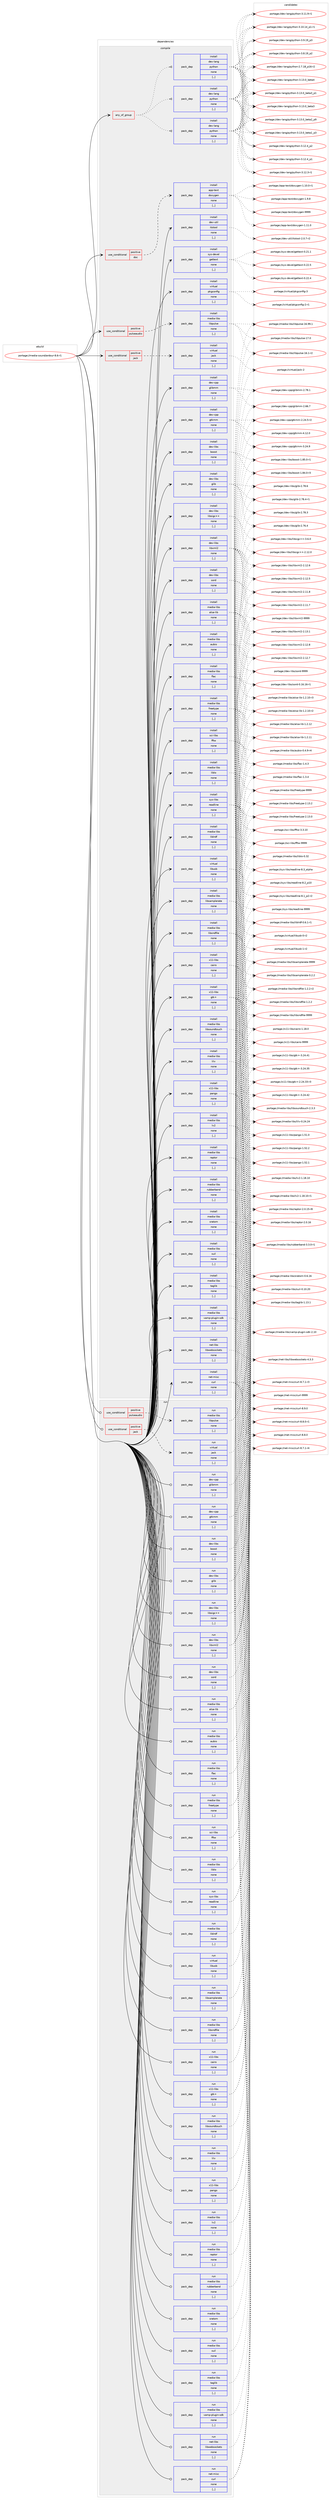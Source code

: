 digraph prolog {

# *************
# Graph options
# *************

newrank=true;
concentrate=true;
compound=true;
graph [rankdir=LR,fontname=Helvetica,fontsize=10,ranksep=1.5];#, ranksep=2.5, nodesep=0.2];
edge  [arrowhead=vee];
node  [fontname=Helvetica,fontsize=10];

# **********
# The ebuild
# **********

subgraph cluster_leftcol {
color=gray;
label=<<i>ebuild</i>>;
id [label="portage://media-sound/ardour-8.6-r1", color=red, width=4, href="../media-sound/ardour-8.6-r1.svg"];
}

# ****************
# The dependencies
# ****************

subgraph cluster_midcol {
color=gray;
label=<<i>dependencies</i>>;
subgraph cluster_compile {
fillcolor="#eeeeee";
style=filled;
label=<<i>compile</i>>;
subgraph any2247 {
dependency311512 [label=<<TABLE BORDER="0" CELLBORDER="1" CELLSPACING="0" CELLPADDING="4"><TR><TD CELLPADDING="10">any_of_group</TD></TR></TABLE>>, shape=none, color=red];subgraph pack230281 {
dependency311513 [label=<<TABLE BORDER="0" CELLBORDER="1" CELLSPACING="0" CELLPADDING="4" WIDTH="220"><TR><TD ROWSPAN="6" CELLPADDING="30">pack_dep</TD></TR><TR><TD WIDTH="110">install</TD></TR><TR><TD>dev-lang</TD></TR><TR><TD>python</TD></TR><TR><TD>none</TD></TR><TR><TD>[,,]</TD></TR></TABLE>>, shape=none, color=blue];
}
dependency311512:e -> dependency311513:w [weight=20,style="dotted",arrowhead="oinv"];
subgraph pack230282 {
dependency311514 [label=<<TABLE BORDER="0" CELLBORDER="1" CELLSPACING="0" CELLPADDING="4" WIDTH="220"><TR><TD ROWSPAN="6" CELLPADDING="30">pack_dep</TD></TR><TR><TD WIDTH="110">install</TD></TR><TR><TD>dev-lang</TD></TR><TR><TD>python</TD></TR><TR><TD>none</TD></TR><TR><TD>[,,]</TD></TR></TABLE>>, shape=none, color=blue];
}
dependency311512:e -> dependency311514:w [weight=20,style="dotted",arrowhead="oinv"];
subgraph pack230283 {
dependency311515 [label=<<TABLE BORDER="0" CELLBORDER="1" CELLSPACING="0" CELLPADDING="4" WIDTH="220"><TR><TD ROWSPAN="6" CELLPADDING="30">pack_dep</TD></TR><TR><TD WIDTH="110">install</TD></TR><TR><TD>dev-lang</TD></TR><TR><TD>python</TD></TR><TR><TD>none</TD></TR><TR><TD>[,,]</TD></TR></TABLE>>, shape=none, color=blue];
}
dependency311512:e -> dependency311515:w [weight=20,style="dotted",arrowhead="oinv"];
}
id:e -> dependency311512:w [weight=20,style="solid",arrowhead="vee"];
subgraph cond78812 {
dependency311516 [label=<<TABLE BORDER="0" CELLBORDER="1" CELLSPACING="0" CELLPADDING="4"><TR><TD ROWSPAN="3" CELLPADDING="10">use_conditional</TD></TR><TR><TD>positive</TD></TR><TR><TD>doc</TD></TR></TABLE>>, shape=none, color=red];
subgraph pack230284 {
dependency311517 [label=<<TABLE BORDER="0" CELLBORDER="1" CELLSPACING="0" CELLPADDING="4" WIDTH="220"><TR><TD ROWSPAN="6" CELLPADDING="30">pack_dep</TD></TR><TR><TD WIDTH="110">install</TD></TR><TR><TD>app-text</TD></TR><TR><TD>doxygen</TD></TR><TR><TD>none</TD></TR><TR><TD>[,,]</TD></TR></TABLE>>, shape=none, color=blue];
}
dependency311516:e -> dependency311517:w [weight=20,style="dashed",arrowhead="vee"];
}
id:e -> dependency311516:w [weight=20,style="solid",arrowhead="vee"];
subgraph cond78813 {
dependency311518 [label=<<TABLE BORDER="0" CELLBORDER="1" CELLSPACING="0" CELLPADDING="4"><TR><TD ROWSPAN="3" CELLPADDING="10">use_conditional</TD></TR><TR><TD>positive</TD></TR><TR><TD>jack</TD></TR></TABLE>>, shape=none, color=red];
subgraph pack230285 {
dependency311519 [label=<<TABLE BORDER="0" CELLBORDER="1" CELLSPACING="0" CELLPADDING="4" WIDTH="220"><TR><TD ROWSPAN="6" CELLPADDING="30">pack_dep</TD></TR><TR><TD WIDTH="110">install</TD></TR><TR><TD>virtual</TD></TR><TR><TD>jack</TD></TR><TR><TD>none</TD></TR><TR><TD>[,,]</TD></TR></TABLE>>, shape=none, color=blue];
}
dependency311518:e -> dependency311519:w [weight=20,style="dashed",arrowhead="vee"];
}
id:e -> dependency311518:w [weight=20,style="solid",arrowhead="vee"];
subgraph cond78814 {
dependency311520 [label=<<TABLE BORDER="0" CELLBORDER="1" CELLSPACING="0" CELLPADDING="4"><TR><TD ROWSPAN="3" CELLPADDING="10">use_conditional</TD></TR><TR><TD>positive</TD></TR><TR><TD>pulseaudio</TD></TR></TABLE>>, shape=none, color=red];
subgraph pack230286 {
dependency311521 [label=<<TABLE BORDER="0" CELLBORDER="1" CELLSPACING="0" CELLPADDING="4" WIDTH="220"><TR><TD ROWSPAN="6" CELLPADDING="30">pack_dep</TD></TR><TR><TD WIDTH="110">install</TD></TR><TR><TD>media-libs</TD></TR><TR><TD>libpulse</TD></TR><TR><TD>none</TD></TR><TR><TD>[,,]</TD></TR></TABLE>>, shape=none, color=blue];
}
dependency311520:e -> dependency311521:w [weight=20,style="dashed",arrowhead="vee"];
}
id:e -> dependency311520:w [weight=20,style="solid",arrowhead="vee"];
subgraph pack230287 {
dependency311522 [label=<<TABLE BORDER="0" CELLBORDER="1" CELLSPACING="0" CELLPADDING="4" WIDTH="220"><TR><TD ROWSPAN="6" CELLPADDING="30">pack_dep</TD></TR><TR><TD WIDTH="110">install</TD></TR><TR><TD>dev-cpp</TD></TR><TR><TD>glibmm</TD></TR><TR><TD>none</TD></TR><TR><TD>[,,]</TD></TR></TABLE>>, shape=none, color=blue];
}
id:e -> dependency311522:w [weight=20,style="solid",arrowhead="vee"];
subgraph pack230288 {
dependency311523 [label=<<TABLE BORDER="0" CELLBORDER="1" CELLSPACING="0" CELLPADDING="4" WIDTH="220"><TR><TD ROWSPAN="6" CELLPADDING="30">pack_dep</TD></TR><TR><TD WIDTH="110">install</TD></TR><TR><TD>dev-cpp</TD></TR><TR><TD>gtkmm</TD></TR><TR><TD>none</TD></TR><TR><TD>[,,]</TD></TR></TABLE>>, shape=none, color=blue];
}
id:e -> dependency311523:w [weight=20,style="solid",arrowhead="vee"];
subgraph pack230289 {
dependency311524 [label=<<TABLE BORDER="0" CELLBORDER="1" CELLSPACING="0" CELLPADDING="4" WIDTH="220"><TR><TD ROWSPAN="6" CELLPADDING="30">pack_dep</TD></TR><TR><TD WIDTH="110">install</TD></TR><TR><TD>dev-libs</TD></TR><TR><TD>boost</TD></TR><TR><TD>none</TD></TR><TR><TD>[,,]</TD></TR></TABLE>>, shape=none, color=blue];
}
id:e -> dependency311524:w [weight=20,style="solid",arrowhead="vee"];
subgraph pack230290 {
dependency311525 [label=<<TABLE BORDER="0" CELLBORDER="1" CELLSPACING="0" CELLPADDING="4" WIDTH="220"><TR><TD ROWSPAN="6" CELLPADDING="30">pack_dep</TD></TR><TR><TD WIDTH="110">install</TD></TR><TR><TD>dev-libs</TD></TR><TR><TD>glib</TD></TR><TR><TD>none</TD></TR><TR><TD>[,,]</TD></TR></TABLE>>, shape=none, color=blue];
}
id:e -> dependency311525:w [weight=20,style="solid",arrowhead="vee"];
subgraph pack230291 {
dependency311526 [label=<<TABLE BORDER="0" CELLBORDER="1" CELLSPACING="0" CELLPADDING="4" WIDTH="220"><TR><TD ROWSPAN="6" CELLPADDING="30">pack_dep</TD></TR><TR><TD WIDTH="110">install</TD></TR><TR><TD>dev-libs</TD></TR><TR><TD>libsigc++</TD></TR><TR><TD>none</TD></TR><TR><TD>[,,]</TD></TR></TABLE>>, shape=none, color=blue];
}
id:e -> dependency311526:w [weight=20,style="solid",arrowhead="vee"];
subgraph pack230292 {
dependency311527 [label=<<TABLE BORDER="0" CELLBORDER="1" CELLSPACING="0" CELLPADDING="4" WIDTH="220"><TR><TD ROWSPAN="6" CELLPADDING="30">pack_dep</TD></TR><TR><TD WIDTH="110">install</TD></TR><TR><TD>dev-libs</TD></TR><TR><TD>libxml2</TD></TR><TR><TD>none</TD></TR><TR><TD>[,,]</TD></TR></TABLE>>, shape=none, color=blue];
}
id:e -> dependency311527:w [weight=20,style="solid",arrowhead="vee"];
subgraph pack230293 {
dependency311528 [label=<<TABLE BORDER="0" CELLBORDER="1" CELLSPACING="0" CELLPADDING="4" WIDTH="220"><TR><TD ROWSPAN="6" CELLPADDING="30">pack_dep</TD></TR><TR><TD WIDTH="110">install</TD></TR><TR><TD>dev-libs</TD></TR><TR><TD>sord</TD></TR><TR><TD>none</TD></TR><TR><TD>[,,]</TD></TR></TABLE>>, shape=none, color=blue];
}
id:e -> dependency311528:w [weight=20,style="solid",arrowhead="vee"];
subgraph pack230294 {
dependency311529 [label=<<TABLE BORDER="0" CELLBORDER="1" CELLSPACING="0" CELLPADDING="4" WIDTH="220"><TR><TD ROWSPAN="6" CELLPADDING="30">pack_dep</TD></TR><TR><TD WIDTH="110">install</TD></TR><TR><TD>dev-util</TD></TR><TR><TD>itstool</TD></TR><TR><TD>none</TD></TR><TR><TD>[,,]</TD></TR></TABLE>>, shape=none, color=blue];
}
id:e -> dependency311529:w [weight=20,style="solid",arrowhead="vee"];
subgraph pack230295 {
dependency311530 [label=<<TABLE BORDER="0" CELLBORDER="1" CELLSPACING="0" CELLPADDING="4" WIDTH="220"><TR><TD ROWSPAN="6" CELLPADDING="30">pack_dep</TD></TR><TR><TD WIDTH="110">install</TD></TR><TR><TD>media-libs</TD></TR><TR><TD>alsa-lib</TD></TR><TR><TD>none</TD></TR><TR><TD>[,,]</TD></TR></TABLE>>, shape=none, color=blue];
}
id:e -> dependency311530:w [weight=20,style="solid",arrowhead="vee"];
subgraph pack230296 {
dependency311531 [label=<<TABLE BORDER="0" CELLBORDER="1" CELLSPACING="0" CELLPADDING="4" WIDTH="220"><TR><TD ROWSPAN="6" CELLPADDING="30">pack_dep</TD></TR><TR><TD WIDTH="110">install</TD></TR><TR><TD>media-libs</TD></TR><TR><TD>aubio</TD></TR><TR><TD>none</TD></TR><TR><TD>[,,]</TD></TR></TABLE>>, shape=none, color=blue];
}
id:e -> dependency311531:w [weight=20,style="solid",arrowhead="vee"];
subgraph pack230297 {
dependency311532 [label=<<TABLE BORDER="0" CELLBORDER="1" CELLSPACING="0" CELLPADDING="4" WIDTH="220"><TR><TD ROWSPAN="6" CELLPADDING="30">pack_dep</TD></TR><TR><TD WIDTH="110">install</TD></TR><TR><TD>media-libs</TD></TR><TR><TD>flac</TD></TR><TR><TD>none</TD></TR><TR><TD>[,,]</TD></TR></TABLE>>, shape=none, color=blue];
}
id:e -> dependency311532:w [weight=20,style="solid",arrowhead="vee"];
subgraph pack230298 {
dependency311533 [label=<<TABLE BORDER="0" CELLBORDER="1" CELLSPACING="0" CELLPADDING="4" WIDTH="220"><TR><TD ROWSPAN="6" CELLPADDING="30">pack_dep</TD></TR><TR><TD WIDTH="110">install</TD></TR><TR><TD>media-libs</TD></TR><TR><TD>freetype</TD></TR><TR><TD>none</TD></TR><TR><TD>[,,]</TD></TR></TABLE>>, shape=none, color=blue];
}
id:e -> dependency311533:w [weight=20,style="solid",arrowhead="vee"];
subgraph pack230299 {
dependency311534 [label=<<TABLE BORDER="0" CELLBORDER="1" CELLSPACING="0" CELLPADDING="4" WIDTH="220"><TR><TD ROWSPAN="6" CELLPADDING="30">pack_dep</TD></TR><TR><TD WIDTH="110">install</TD></TR><TR><TD>media-libs</TD></TR><TR><TD>liblo</TD></TR><TR><TD>none</TD></TR><TR><TD>[,,]</TD></TR></TABLE>>, shape=none, color=blue];
}
id:e -> dependency311534:w [weight=20,style="solid",arrowhead="vee"];
subgraph pack230300 {
dependency311535 [label=<<TABLE BORDER="0" CELLBORDER="1" CELLSPACING="0" CELLPADDING="4" WIDTH="220"><TR><TD ROWSPAN="6" CELLPADDING="30">pack_dep</TD></TR><TR><TD WIDTH="110">install</TD></TR><TR><TD>media-libs</TD></TR><TR><TD>liblrdf</TD></TR><TR><TD>none</TD></TR><TR><TD>[,,]</TD></TR></TABLE>>, shape=none, color=blue];
}
id:e -> dependency311535:w [weight=20,style="solid",arrowhead="vee"];
subgraph pack230301 {
dependency311536 [label=<<TABLE BORDER="0" CELLBORDER="1" CELLSPACING="0" CELLPADDING="4" WIDTH="220"><TR><TD ROWSPAN="6" CELLPADDING="30">pack_dep</TD></TR><TR><TD WIDTH="110">install</TD></TR><TR><TD>media-libs</TD></TR><TR><TD>libsamplerate</TD></TR><TR><TD>none</TD></TR><TR><TD>[,,]</TD></TR></TABLE>>, shape=none, color=blue];
}
id:e -> dependency311536:w [weight=20,style="solid",arrowhead="vee"];
subgraph pack230302 {
dependency311537 [label=<<TABLE BORDER="0" CELLBORDER="1" CELLSPACING="0" CELLPADDING="4" WIDTH="220"><TR><TD ROWSPAN="6" CELLPADDING="30">pack_dep</TD></TR><TR><TD WIDTH="110">install</TD></TR><TR><TD>media-libs</TD></TR><TR><TD>libsndfile</TD></TR><TR><TD>none</TD></TR><TR><TD>[,,]</TD></TR></TABLE>>, shape=none, color=blue];
}
id:e -> dependency311537:w [weight=20,style="solid",arrowhead="vee"];
subgraph pack230303 {
dependency311538 [label=<<TABLE BORDER="0" CELLBORDER="1" CELLSPACING="0" CELLPADDING="4" WIDTH="220"><TR><TD ROWSPAN="6" CELLPADDING="30">pack_dep</TD></TR><TR><TD WIDTH="110">install</TD></TR><TR><TD>media-libs</TD></TR><TR><TD>libsoundtouch</TD></TR><TR><TD>none</TD></TR><TR><TD>[,,]</TD></TR></TABLE>>, shape=none, color=blue];
}
id:e -> dependency311538:w [weight=20,style="solid",arrowhead="vee"];
subgraph pack230304 {
dependency311539 [label=<<TABLE BORDER="0" CELLBORDER="1" CELLSPACING="0" CELLPADDING="4" WIDTH="220"><TR><TD ROWSPAN="6" CELLPADDING="30">pack_dep</TD></TR><TR><TD WIDTH="110">install</TD></TR><TR><TD>media-libs</TD></TR><TR><TD>lilv</TD></TR><TR><TD>none</TD></TR><TR><TD>[,,]</TD></TR></TABLE>>, shape=none, color=blue];
}
id:e -> dependency311539:w [weight=20,style="solid",arrowhead="vee"];
subgraph pack230305 {
dependency311540 [label=<<TABLE BORDER="0" CELLBORDER="1" CELLSPACING="0" CELLPADDING="4" WIDTH="220"><TR><TD ROWSPAN="6" CELLPADDING="30">pack_dep</TD></TR><TR><TD WIDTH="110">install</TD></TR><TR><TD>media-libs</TD></TR><TR><TD>lv2</TD></TR><TR><TD>none</TD></TR><TR><TD>[,,]</TD></TR></TABLE>>, shape=none, color=blue];
}
id:e -> dependency311540:w [weight=20,style="solid",arrowhead="vee"];
subgraph pack230306 {
dependency311541 [label=<<TABLE BORDER="0" CELLBORDER="1" CELLSPACING="0" CELLPADDING="4" WIDTH="220"><TR><TD ROWSPAN="6" CELLPADDING="30">pack_dep</TD></TR><TR><TD WIDTH="110">install</TD></TR><TR><TD>media-libs</TD></TR><TR><TD>raptor</TD></TR><TR><TD>none</TD></TR><TR><TD>[,,]</TD></TR></TABLE>>, shape=none, color=blue];
}
id:e -> dependency311541:w [weight=20,style="solid",arrowhead="vee"];
subgraph pack230307 {
dependency311542 [label=<<TABLE BORDER="0" CELLBORDER="1" CELLSPACING="0" CELLPADDING="4" WIDTH="220"><TR><TD ROWSPAN="6" CELLPADDING="30">pack_dep</TD></TR><TR><TD WIDTH="110">install</TD></TR><TR><TD>media-libs</TD></TR><TR><TD>rubberband</TD></TR><TR><TD>none</TD></TR><TR><TD>[,,]</TD></TR></TABLE>>, shape=none, color=blue];
}
id:e -> dependency311542:w [weight=20,style="solid",arrowhead="vee"];
subgraph pack230308 {
dependency311543 [label=<<TABLE BORDER="0" CELLBORDER="1" CELLSPACING="0" CELLPADDING="4" WIDTH="220"><TR><TD ROWSPAN="6" CELLPADDING="30">pack_dep</TD></TR><TR><TD WIDTH="110">install</TD></TR><TR><TD>media-libs</TD></TR><TR><TD>sratom</TD></TR><TR><TD>none</TD></TR><TR><TD>[,,]</TD></TR></TABLE>>, shape=none, color=blue];
}
id:e -> dependency311543:w [weight=20,style="solid",arrowhead="vee"];
subgraph pack230309 {
dependency311544 [label=<<TABLE BORDER="0" CELLBORDER="1" CELLSPACING="0" CELLPADDING="4" WIDTH="220"><TR><TD ROWSPAN="6" CELLPADDING="30">pack_dep</TD></TR><TR><TD WIDTH="110">install</TD></TR><TR><TD>media-libs</TD></TR><TR><TD>suil</TD></TR><TR><TD>none</TD></TR><TR><TD>[,,]</TD></TR></TABLE>>, shape=none, color=blue];
}
id:e -> dependency311544:w [weight=20,style="solid",arrowhead="vee"];
subgraph pack230310 {
dependency311545 [label=<<TABLE BORDER="0" CELLBORDER="1" CELLSPACING="0" CELLPADDING="4" WIDTH="220"><TR><TD ROWSPAN="6" CELLPADDING="30">pack_dep</TD></TR><TR><TD WIDTH="110">install</TD></TR><TR><TD>media-libs</TD></TR><TR><TD>taglib</TD></TR><TR><TD>none</TD></TR><TR><TD>[,,]</TD></TR></TABLE>>, shape=none, color=blue];
}
id:e -> dependency311545:w [weight=20,style="solid",arrowhead="vee"];
subgraph pack230311 {
dependency311546 [label=<<TABLE BORDER="0" CELLBORDER="1" CELLSPACING="0" CELLPADDING="4" WIDTH="220"><TR><TD ROWSPAN="6" CELLPADDING="30">pack_dep</TD></TR><TR><TD WIDTH="110">install</TD></TR><TR><TD>media-libs</TD></TR><TR><TD>vamp-plugin-sdk</TD></TR><TR><TD>none</TD></TR><TR><TD>[,,]</TD></TR></TABLE>>, shape=none, color=blue];
}
id:e -> dependency311546:w [weight=20,style="solid",arrowhead="vee"];
subgraph pack230312 {
dependency311547 [label=<<TABLE BORDER="0" CELLBORDER="1" CELLSPACING="0" CELLPADDING="4" WIDTH="220"><TR><TD ROWSPAN="6" CELLPADDING="30">pack_dep</TD></TR><TR><TD WIDTH="110">install</TD></TR><TR><TD>net-libs</TD></TR><TR><TD>libwebsockets</TD></TR><TR><TD>none</TD></TR><TR><TD>[,,]</TD></TR></TABLE>>, shape=none, color=blue];
}
id:e -> dependency311547:w [weight=20,style="solid",arrowhead="vee"];
subgraph pack230313 {
dependency311548 [label=<<TABLE BORDER="0" CELLBORDER="1" CELLSPACING="0" CELLPADDING="4" WIDTH="220"><TR><TD ROWSPAN="6" CELLPADDING="30">pack_dep</TD></TR><TR><TD WIDTH="110">install</TD></TR><TR><TD>net-misc</TD></TR><TR><TD>curl</TD></TR><TR><TD>none</TD></TR><TR><TD>[,,]</TD></TR></TABLE>>, shape=none, color=blue];
}
id:e -> dependency311548:w [weight=20,style="solid",arrowhead="vee"];
subgraph pack230314 {
dependency311549 [label=<<TABLE BORDER="0" CELLBORDER="1" CELLSPACING="0" CELLPADDING="4" WIDTH="220"><TR><TD ROWSPAN="6" CELLPADDING="30">pack_dep</TD></TR><TR><TD WIDTH="110">install</TD></TR><TR><TD>sci-libs</TD></TR><TR><TD>fftw</TD></TR><TR><TD>none</TD></TR><TR><TD>[,,]</TD></TR></TABLE>>, shape=none, color=blue];
}
id:e -> dependency311549:w [weight=20,style="solid",arrowhead="vee"];
subgraph pack230315 {
dependency311550 [label=<<TABLE BORDER="0" CELLBORDER="1" CELLSPACING="0" CELLPADDING="4" WIDTH="220"><TR><TD ROWSPAN="6" CELLPADDING="30">pack_dep</TD></TR><TR><TD WIDTH="110">install</TD></TR><TR><TD>sys-devel</TD></TR><TR><TD>gettext</TD></TR><TR><TD>none</TD></TR><TR><TD>[,,]</TD></TR></TABLE>>, shape=none, color=blue];
}
id:e -> dependency311550:w [weight=20,style="solid",arrowhead="vee"];
subgraph pack230316 {
dependency311551 [label=<<TABLE BORDER="0" CELLBORDER="1" CELLSPACING="0" CELLPADDING="4" WIDTH="220"><TR><TD ROWSPAN="6" CELLPADDING="30">pack_dep</TD></TR><TR><TD WIDTH="110">install</TD></TR><TR><TD>sys-libs</TD></TR><TR><TD>readline</TD></TR><TR><TD>none</TD></TR><TR><TD>[,,]</TD></TR></TABLE>>, shape=none, color=blue];
}
id:e -> dependency311551:w [weight=20,style="solid",arrowhead="vee"];
subgraph pack230317 {
dependency311552 [label=<<TABLE BORDER="0" CELLBORDER="1" CELLSPACING="0" CELLPADDING="4" WIDTH="220"><TR><TD ROWSPAN="6" CELLPADDING="30">pack_dep</TD></TR><TR><TD WIDTH="110">install</TD></TR><TR><TD>virtual</TD></TR><TR><TD>libusb</TD></TR><TR><TD>none</TD></TR><TR><TD>[,,]</TD></TR></TABLE>>, shape=none, color=blue];
}
id:e -> dependency311552:w [weight=20,style="solid",arrowhead="vee"];
subgraph pack230318 {
dependency311553 [label=<<TABLE BORDER="0" CELLBORDER="1" CELLSPACING="0" CELLPADDING="4" WIDTH="220"><TR><TD ROWSPAN="6" CELLPADDING="30">pack_dep</TD></TR><TR><TD WIDTH="110">install</TD></TR><TR><TD>virtual</TD></TR><TR><TD>pkgconfig</TD></TR><TR><TD>none</TD></TR><TR><TD>[,,]</TD></TR></TABLE>>, shape=none, color=blue];
}
id:e -> dependency311553:w [weight=20,style="solid",arrowhead="vee"];
subgraph pack230319 {
dependency311554 [label=<<TABLE BORDER="0" CELLBORDER="1" CELLSPACING="0" CELLPADDING="4" WIDTH="220"><TR><TD ROWSPAN="6" CELLPADDING="30">pack_dep</TD></TR><TR><TD WIDTH="110">install</TD></TR><TR><TD>x11-libs</TD></TR><TR><TD>cairo</TD></TR><TR><TD>none</TD></TR><TR><TD>[,,]</TD></TR></TABLE>>, shape=none, color=blue];
}
id:e -> dependency311554:w [weight=20,style="solid",arrowhead="vee"];
subgraph pack230320 {
dependency311555 [label=<<TABLE BORDER="0" CELLBORDER="1" CELLSPACING="0" CELLPADDING="4" WIDTH="220"><TR><TD ROWSPAN="6" CELLPADDING="30">pack_dep</TD></TR><TR><TD WIDTH="110">install</TD></TR><TR><TD>x11-libs</TD></TR><TR><TD>gtk+</TD></TR><TR><TD>none</TD></TR><TR><TD>[,,]</TD></TR></TABLE>>, shape=none, color=blue];
}
id:e -> dependency311555:w [weight=20,style="solid",arrowhead="vee"];
subgraph pack230321 {
dependency311556 [label=<<TABLE BORDER="0" CELLBORDER="1" CELLSPACING="0" CELLPADDING="4" WIDTH="220"><TR><TD ROWSPAN="6" CELLPADDING="30">pack_dep</TD></TR><TR><TD WIDTH="110">install</TD></TR><TR><TD>x11-libs</TD></TR><TR><TD>pango</TD></TR><TR><TD>none</TD></TR><TR><TD>[,,]</TD></TR></TABLE>>, shape=none, color=blue];
}
id:e -> dependency311556:w [weight=20,style="solid",arrowhead="vee"];
}
subgraph cluster_compileandrun {
fillcolor="#eeeeee";
style=filled;
label=<<i>compile and run</i>>;
}
subgraph cluster_run {
fillcolor="#eeeeee";
style=filled;
label=<<i>run</i>>;
subgraph cond78815 {
dependency311557 [label=<<TABLE BORDER="0" CELLBORDER="1" CELLSPACING="0" CELLPADDING="4"><TR><TD ROWSPAN="3" CELLPADDING="10">use_conditional</TD></TR><TR><TD>positive</TD></TR><TR><TD>jack</TD></TR></TABLE>>, shape=none, color=red];
subgraph pack230322 {
dependency311558 [label=<<TABLE BORDER="0" CELLBORDER="1" CELLSPACING="0" CELLPADDING="4" WIDTH="220"><TR><TD ROWSPAN="6" CELLPADDING="30">pack_dep</TD></TR><TR><TD WIDTH="110">run</TD></TR><TR><TD>virtual</TD></TR><TR><TD>jack</TD></TR><TR><TD>none</TD></TR><TR><TD>[,,]</TD></TR></TABLE>>, shape=none, color=blue];
}
dependency311557:e -> dependency311558:w [weight=20,style="dashed",arrowhead="vee"];
}
id:e -> dependency311557:w [weight=20,style="solid",arrowhead="odot"];
subgraph cond78816 {
dependency311559 [label=<<TABLE BORDER="0" CELLBORDER="1" CELLSPACING="0" CELLPADDING="4"><TR><TD ROWSPAN="3" CELLPADDING="10">use_conditional</TD></TR><TR><TD>positive</TD></TR><TR><TD>pulseaudio</TD></TR></TABLE>>, shape=none, color=red];
subgraph pack230323 {
dependency311560 [label=<<TABLE BORDER="0" CELLBORDER="1" CELLSPACING="0" CELLPADDING="4" WIDTH="220"><TR><TD ROWSPAN="6" CELLPADDING="30">pack_dep</TD></TR><TR><TD WIDTH="110">run</TD></TR><TR><TD>media-libs</TD></TR><TR><TD>libpulse</TD></TR><TR><TD>none</TD></TR><TR><TD>[,,]</TD></TR></TABLE>>, shape=none, color=blue];
}
dependency311559:e -> dependency311560:w [weight=20,style="dashed",arrowhead="vee"];
}
id:e -> dependency311559:w [weight=20,style="solid",arrowhead="odot"];
subgraph pack230324 {
dependency311561 [label=<<TABLE BORDER="0" CELLBORDER="1" CELLSPACING="0" CELLPADDING="4" WIDTH="220"><TR><TD ROWSPAN="6" CELLPADDING="30">pack_dep</TD></TR><TR><TD WIDTH="110">run</TD></TR><TR><TD>dev-cpp</TD></TR><TR><TD>glibmm</TD></TR><TR><TD>none</TD></TR><TR><TD>[,,]</TD></TR></TABLE>>, shape=none, color=blue];
}
id:e -> dependency311561:w [weight=20,style="solid",arrowhead="odot"];
subgraph pack230325 {
dependency311562 [label=<<TABLE BORDER="0" CELLBORDER="1" CELLSPACING="0" CELLPADDING="4" WIDTH="220"><TR><TD ROWSPAN="6" CELLPADDING="30">pack_dep</TD></TR><TR><TD WIDTH="110">run</TD></TR><TR><TD>dev-cpp</TD></TR><TR><TD>gtkmm</TD></TR><TR><TD>none</TD></TR><TR><TD>[,,]</TD></TR></TABLE>>, shape=none, color=blue];
}
id:e -> dependency311562:w [weight=20,style="solid",arrowhead="odot"];
subgraph pack230326 {
dependency311563 [label=<<TABLE BORDER="0" CELLBORDER="1" CELLSPACING="0" CELLPADDING="4" WIDTH="220"><TR><TD ROWSPAN="6" CELLPADDING="30">pack_dep</TD></TR><TR><TD WIDTH="110">run</TD></TR><TR><TD>dev-libs</TD></TR><TR><TD>boost</TD></TR><TR><TD>none</TD></TR><TR><TD>[,,]</TD></TR></TABLE>>, shape=none, color=blue];
}
id:e -> dependency311563:w [weight=20,style="solid",arrowhead="odot"];
subgraph pack230327 {
dependency311564 [label=<<TABLE BORDER="0" CELLBORDER="1" CELLSPACING="0" CELLPADDING="4" WIDTH="220"><TR><TD ROWSPAN="6" CELLPADDING="30">pack_dep</TD></TR><TR><TD WIDTH="110">run</TD></TR><TR><TD>dev-libs</TD></TR><TR><TD>glib</TD></TR><TR><TD>none</TD></TR><TR><TD>[,,]</TD></TR></TABLE>>, shape=none, color=blue];
}
id:e -> dependency311564:w [weight=20,style="solid",arrowhead="odot"];
subgraph pack230328 {
dependency311565 [label=<<TABLE BORDER="0" CELLBORDER="1" CELLSPACING="0" CELLPADDING="4" WIDTH="220"><TR><TD ROWSPAN="6" CELLPADDING="30">pack_dep</TD></TR><TR><TD WIDTH="110">run</TD></TR><TR><TD>dev-libs</TD></TR><TR><TD>libsigc++</TD></TR><TR><TD>none</TD></TR><TR><TD>[,,]</TD></TR></TABLE>>, shape=none, color=blue];
}
id:e -> dependency311565:w [weight=20,style="solid",arrowhead="odot"];
subgraph pack230329 {
dependency311566 [label=<<TABLE BORDER="0" CELLBORDER="1" CELLSPACING="0" CELLPADDING="4" WIDTH="220"><TR><TD ROWSPAN="6" CELLPADDING="30">pack_dep</TD></TR><TR><TD WIDTH="110">run</TD></TR><TR><TD>dev-libs</TD></TR><TR><TD>libxml2</TD></TR><TR><TD>none</TD></TR><TR><TD>[,,]</TD></TR></TABLE>>, shape=none, color=blue];
}
id:e -> dependency311566:w [weight=20,style="solid",arrowhead="odot"];
subgraph pack230330 {
dependency311567 [label=<<TABLE BORDER="0" CELLBORDER="1" CELLSPACING="0" CELLPADDING="4" WIDTH="220"><TR><TD ROWSPAN="6" CELLPADDING="30">pack_dep</TD></TR><TR><TD WIDTH="110">run</TD></TR><TR><TD>dev-libs</TD></TR><TR><TD>sord</TD></TR><TR><TD>none</TD></TR><TR><TD>[,,]</TD></TR></TABLE>>, shape=none, color=blue];
}
id:e -> dependency311567:w [weight=20,style="solid",arrowhead="odot"];
subgraph pack230331 {
dependency311568 [label=<<TABLE BORDER="0" CELLBORDER="1" CELLSPACING="0" CELLPADDING="4" WIDTH="220"><TR><TD ROWSPAN="6" CELLPADDING="30">pack_dep</TD></TR><TR><TD WIDTH="110">run</TD></TR><TR><TD>media-libs</TD></TR><TR><TD>alsa-lib</TD></TR><TR><TD>none</TD></TR><TR><TD>[,,]</TD></TR></TABLE>>, shape=none, color=blue];
}
id:e -> dependency311568:w [weight=20,style="solid",arrowhead="odot"];
subgraph pack230332 {
dependency311569 [label=<<TABLE BORDER="0" CELLBORDER="1" CELLSPACING="0" CELLPADDING="4" WIDTH="220"><TR><TD ROWSPAN="6" CELLPADDING="30">pack_dep</TD></TR><TR><TD WIDTH="110">run</TD></TR><TR><TD>media-libs</TD></TR><TR><TD>aubio</TD></TR><TR><TD>none</TD></TR><TR><TD>[,,]</TD></TR></TABLE>>, shape=none, color=blue];
}
id:e -> dependency311569:w [weight=20,style="solid",arrowhead="odot"];
subgraph pack230333 {
dependency311570 [label=<<TABLE BORDER="0" CELLBORDER="1" CELLSPACING="0" CELLPADDING="4" WIDTH="220"><TR><TD ROWSPAN="6" CELLPADDING="30">pack_dep</TD></TR><TR><TD WIDTH="110">run</TD></TR><TR><TD>media-libs</TD></TR><TR><TD>flac</TD></TR><TR><TD>none</TD></TR><TR><TD>[,,]</TD></TR></TABLE>>, shape=none, color=blue];
}
id:e -> dependency311570:w [weight=20,style="solid",arrowhead="odot"];
subgraph pack230334 {
dependency311571 [label=<<TABLE BORDER="0" CELLBORDER="1" CELLSPACING="0" CELLPADDING="4" WIDTH="220"><TR><TD ROWSPAN="6" CELLPADDING="30">pack_dep</TD></TR><TR><TD WIDTH="110">run</TD></TR><TR><TD>media-libs</TD></TR><TR><TD>freetype</TD></TR><TR><TD>none</TD></TR><TR><TD>[,,]</TD></TR></TABLE>>, shape=none, color=blue];
}
id:e -> dependency311571:w [weight=20,style="solid",arrowhead="odot"];
subgraph pack230335 {
dependency311572 [label=<<TABLE BORDER="0" CELLBORDER="1" CELLSPACING="0" CELLPADDING="4" WIDTH="220"><TR><TD ROWSPAN="6" CELLPADDING="30">pack_dep</TD></TR><TR><TD WIDTH="110">run</TD></TR><TR><TD>media-libs</TD></TR><TR><TD>liblo</TD></TR><TR><TD>none</TD></TR><TR><TD>[,,]</TD></TR></TABLE>>, shape=none, color=blue];
}
id:e -> dependency311572:w [weight=20,style="solid",arrowhead="odot"];
subgraph pack230336 {
dependency311573 [label=<<TABLE BORDER="0" CELLBORDER="1" CELLSPACING="0" CELLPADDING="4" WIDTH="220"><TR><TD ROWSPAN="6" CELLPADDING="30">pack_dep</TD></TR><TR><TD WIDTH="110">run</TD></TR><TR><TD>media-libs</TD></TR><TR><TD>liblrdf</TD></TR><TR><TD>none</TD></TR><TR><TD>[,,]</TD></TR></TABLE>>, shape=none, color=blue];
}
id:e -> dependency311573:w [weight=20,style="solid",arrowhead="odot"];
subgraph pack230337 {
dependency311574 [label=<<TABLE BORDER="0" CELLBORDER="1" CELLSPACING="0" CELLPADDING="4" WIDTH="220"><TR><TD ROWSPAN="6" CELLPADDING="30">pack_dep</TD></TR><TR><TD WIDTH="110">run</TD></TR><TR><TD>media-libs</TD></TR><TR><TD>libsamplerate</TD></TR><TR><TD>none</TD></TR><TR><TD>[,,]</TD></TR></TABLE>>, shape=none, color=blue];
}
id:e -> dependency311574:w [weight=20,style="solid",arrowhead="odot"];
subgraph pack230338 {
dependency311575 [label=<<TABLE BORDER="0" CELLBORDER="1" CELLSPACING="0" CELLPADDING="4" WIDTH="220"><TR><TD ROWSPAN="6" CELLPADDING="30">pack_dep</TD></TR><TR><TD WIDTH="110">run</TD></TR><TR><TD>media-libs</TD></TR><TR><TD>libsndfile</TD></TR><TR><TD>none</TD></TR><TR><TD>[,,]</TD></TR></TABLE>>, shape=none, color=blue];
}
id:e -> dependency311575:w [weight=20,style="solid",arrowhead="odot"];
subgraph pack230339 {
dependency311576 [label=<<TABLE BORDER="0" CELLBORDER="1" CELLSPACING="0" CELLPADDING="4" WIDTH="220"><TR><TD ROWSPAN="6" CELLPADDING="30">pack_dep</TD></TR><TR><TD WIDTH="110">run</TD></TR><TR><TD>media-libs</TD></TR><TR><TD>libsoundtouch</TD></TR><TR><TD>none</TD></TR><TR><TD>[,,]</TD></TR></TABLE>>, shape=none, color=blue];
}
id:e -> dependency311576:w [weight=20,style="solid",arrowhead="odot"];
subgraph pack230340 {
dependency311577 [label=<<TABLE BORDER="0" CELLBORDER="1" CELLSPACING="0" CELLPADDING="4" WIDTH="220"><TR><TD ROWSPAN="6" CELLPADDING="30">pack_dep</TD></TR><TR><TD WIDTH="110">run</TD></TR><TR><TD>media-libs</TD></TR><TR><TD>lilv</TD></TR><TR><TD>none</TD></TR><TR><TD>[,,]</TD></TR></TABLE>>, shape=none, color=blue];
}
id:e -> dependency311577:w [weight=20,style="solid",arrowhead="odot"];
subgraph pack230341 {
dependency311578 [label=<<TABLE BORDER="0" CELLBORDER="1" CELLSPACING="0" CELLPADDING="4" WIDTH="220"><TR><TD ROWSPAN="6" CELLPADDING="30">pack_dep</TD></TR><TR><TD WIDTH="110">run</TD></TR><TR><TD>media-libs</TD></TR><TR><TD>lv2</TD></TR><TR><TD>none</TD></TR><TR><TD>[,,]</TD></TR></TABLE>>, shape=none, color=blue];
}
id:e -> dependency311578:w [weight=20,style="solid",arrowhead="odot"];
subgraph pack230342 {
dependency311579 [label=<<TABLE BORDER="0" CELLBORDER="1" CELLSPACING="0" CELLPADDING="4" WIDTH="220"><TR><TD ROWSPAN="6" CELLPADDING="30">pack_dep</TD></TR><TR><TD WIDTH="110">run</TD></TR><TR><TD>media-libs</TD></TR><TR><TD>raptor</TD></TR><TR><TD>none</TD></TR><TR><TD>[,,]</TD></TR></TABLE>>, shape=none, color=blue];
}
id:e -> dependency311579:w [weight=20,style="solid",arrowhead="odot"];
subgraph pack230343 {
dependency311580 [label=<<TABLE BORDER="0" CELLBORDER="1" CELLSPACING="0" CELLPADDING="4" WIDTH="220"><TR><TD ROWSPAN="6" CELLPADDING="30">pack_dep</TD></TR><TR><TD WIDTH="110">run</TD></TR><TR><TD>media-libs</TD></TR><TR><TD>rubberband</TD></TR><TR><TD>none</TD></TR><TR><TD>[,,]</TD></TR></TABLE>>, shape=none, color=blue];
}
id:e -> dependency311580:w [weight=20,style="solid",arrowhead="odot"];
subgraph pack230344 {
dependency311581 [label=<<TABLE BORDER="0" CELLBORDER="1" CELLSPACING="0" CELLPADDING="4" WIDTH="220"><TR><TD ROWSPAN="6" CELLPADDING="30">pack_dep</TD></TR><TR><TD WIDTH="110">run</TD></TR><TR><TD>media-libs</TD></TR><TR><TD>sratom</TD></TR><TR><TD>none</TD></TR><TR><TD>[,,]</TD></TR></TABLE>>, shape=none, color=blue];
}
id:e -> dependency311581:w [weight=20,style="solid",arrowhead="odot"];
subgraph pack230345 {
dependency311582 [label=<<TABLE BORDER="0" CELLBORDER="1" CELLSPACING="0" CELLPADDING="4" WIDTH="220"><TR><TD ROWSPAN="6" CELLPADDING="30">pack_dep</TD></TR><TR><TD WIDTH="110">run</TD></TR><TR><TD>media-libs</TD></TR><TR><TD>suil</TD></TR><TR><TD>none</TD></TR><TR><TD>[,,]</TD></TR></TABLE>>, shape=none, color=blue];
}
id:e -> dependency311582:w [weight=20,style="solid",arrowhead="odot"];
subgraph pack230346 {
dependency311583 [label=<<TABLE BORDER="0" CELLBORDER="1" CELLSPACING="0" CELLPADDING="4" WIDTH="220"><TR><TD ROWSPAN="6" CELLPADDING="30">pack_dep</TD></TR><TR><TD WIDTH="110">run</TD></TR><TR><TD>media-libs</TD></TR><TR><TD>taglib</TD></TR><TR><TD>none</TD></TR><TR><TD>[,,]</TD></TR></TABLE>>, shape=none, color=blue];
}
id:e -> dependency311583:w [weight=20,style="solid",arrowhead="odot"];
subgraph pack230347 {
dependency311584 [label=<<TABLE BORDER="0" CELLBORDER="1" CELLSPACING="0" CELLPADDING="4" WIDTH="220"><TR><TD ROWSPAN="6" CELLPADDING="30">pack_dep</TD></TR><TR><TD WIDTH="110">run</TD></TR><TR><TD>media-libs</TD></TR><TR><TD>vamp-plugin-sdk</TD></TR><TR><TD>none</TD></TR><TR><TD>[,,]</TD></TR></TABLE>>, shape=none, color=blue];
}
id:e -> dependency311584:w [weight=20,style="solid",arrowhead="odot"];
subgraph pack230348 {
dependency311585 [label=<<TABLE BORDER="0" CELLBORDER="1" CELLSPACING="0" CELLPADDING="4" WIDTH="220"><TR><TD ROWSPAN="6" CELLPADDING="30">pack_dep</TD></TR><TR><TD WIDTH="110">run</TD></TR><TR><TD>net-libs</TD></TR><TR><TD>libwebsockets</TD></TR><TR><TD>none</TD></TR><TR><TD>[,,]</TD></TR></TABLE>>, shape=none, color=blue];
}
id:e -> dependency311585:w [weight=20,style="solid",arrowhead="odot"];
subgraph pack230349 {
dependency311586 [label=<<TABLE BORDER="0" CELLBORDER="1" CELLSPACING="0" CELLPADDING="4" WIDTH="220"><TR><TD ROWSPAN="6" CELLPADDING="30">pack_dep</TD></TR><TR><TD WIDTH="110">run</TD></TR><TR><TD>net-misc</TD></TR><TR><TD>curl</TD></TR><TR><TD>none</TD></TR><TR><TD>[,,]</TD></TR></TABLE>>, shape=none, color=blue];
}
id:e -> dependency311586:w [weight=20,style="solid",arrowhead="odot"];
subgraph pack230350 {
dependency311587 [label=<<TABLE BORDER="0" CELLBORDER="1" CELLSPACING="0" CELLPADDING="4" WIDTH="220"><TR><TD ROWSPAN="6" CELLPADDING="30">pack_dep</TD></TR><TR><TD WIDTH="110">run</TD></TR><TR><TD>sci-libs</TD></TR><TR><TD>fftw</TD></TR><TR><TD>none</TD></TR><TR><TD>[,,]</TD></TR></TABLE>>, shape=none, color=blue];
}
id:e -> dependency311587:w [weight=20,style="solid",arrowhead="odot"];
subgraph pack230351 {
dependency311588 [label=<<TABLE BORDER="0" CELLBORDER="1" CELLSPACING="0" CELLPADDING="4" WIDTH="220"><TR><TD ROWSPAN="6" CELLPADDING="30">pack_dep</TD></TR><TR><TD WIDTH="110">run</TD></TR><TR><TD>sys-libs</TD></TR><TR><TD>readline</TD></TR><TR><TD>none</TD></TR><TR><TD>[,,]</TD></TR></TABLE>>, shape=none, color=blue];
}
id:e -> dependency311588:w [weight=20,style="solid",arrowhead="odot"];
subgraph pack230352 {
dependency311589 [label=<<TABLE BORDER="0" CELLBORDER="1" CELLSPACING="0" CELLPADDING="4" WIDTH="220"><TR><TD ROWSPAN="6" CELLPADDING="30">pack_dep</TD></TR><TR><TD WIDTH="110">run</TD></TR><TR><TD>virtual</TD></TR><TR><TD>libusb</TD></TR><TR><TD>none</TD></TR><TR><TD>[,,]</TD></TR></TABLE>>, shape=none, color=blue];
}
id:e -> dependency311589:w [weight=20,style="solid",arrowhead="odot"];
subgraph pack230353 {
dependency311590 [label=<<TABLE BORDER="0" CELLBORDER="1" CELLSPACING="0" CELLPADDING="4" WIDTH="220"><TR><TD ROWSPAN="6" CELLPADDING="30">pack_dep</TD></TR><TR><TD WIDTH="110">run</TD></TR><TR><TD>x11-libs</TD></TR><TR><TD>cairo</TD></TR><TR><TD>none</TD></TR><TR><TD>[,,]</TD></TR></TABLE>>, shape=none, color=blue];
}
id:e -> dependency311590:w [weight=20,style="solid",arrowhead="odot"];
subgraph pack230354 {
dependency311591 [label=<<TABLE BORDER="0" CELLBORDER="1" CELLSPACING="0" CELLPADDING="4" WIDTH="220"><TR><TD ROWSPAN="6" CELLPADDING="30">pack_dep</TD></TR><TR><TD WIDTH="110">run</TD></TR><TR><TD>x11-libs</TD></TR><TR><TD>gtk+</TD></TR><TR><TD>none</TD></TR><TR><TD>[,,]</TD></TR></TABLE>>, shape=none, color=blue];
}
id:e -> dependency311591:w [weight=20,style="solid",arrowhead="odot"];
subgraph pack230355 {
dependency311592 [label=<<TABLE BORDER="0" CELLBORDER="1" CELLSPACING="0" CELLPADDING="4" WIDTH="220"><TR><TD ROWSPAN="6" CELLPADDING="30">pack_dep</TD></TR><TR><TD WIDTH="110">run</TD></TR><TR><TD>x11-libs</TD></TR><TR><TD>pango</TD></TR><TR><TD>none</TD></TR><TR><TD>[,,]</TD></TR></TABLE>>, shape=none, color=blue];
}
id:e -> dependency311592:w [weight=20,style="solid",arrowhead="odot"];
}
}

# **************
# The candidates
# **************

subgraph cluster_choices {
rank=same;
color=gray;
label=<<i>candidates</i>>;

subgraph choice230281 {
color=black;
nodesep=1;
choice1001011184510897110103471121211161041111104551464951464895981011169752 [label="portage://dev-lang/python-3.13.0_beta4", color=red, width=4,href="../dev-lang/python-3.13.0_beta4.svg"];
choice10010111845108971101034711212111610411111045514649514648959810111697519511249 [label="portage://dev-lang/python-3.13.0_beta3_p1", color=red, width=4,href="../dev-lang/python-3.13.0_beta3_p1.svg"];
choice1001011184510897110103471121211161041111104551464951464895981011169751 [label="portage://dev-lang/python-3.13.0_beta3", color=red, width=4,href="../dev-lang/python-3.13.0_beta3.svg"];
choice10010111845108971101034711212111610411111045514649514648959810111697509511257 [label="portage://dev-lang/python-3.13.0_beta2_p9", color=red, width=4,href="../dev-lang/python-3.13.0_beta2_p9.svg"];
choice10010111845108971101034711212111610411111045514649514648959810111697499511251 [label="portage://dev-lang/python-3.13.0_beta1_p3", color=red, width=4,href="../dev-lang/python-3.13.0_beta1_p3.svg"];
choice100101118451089711010347112121116104111110455146495046529511250 [label="portage://dev-lang/python-3.12.4_p2", color=red, width=4,href="../dev-lang/python-3.12.4_p2.svg"];
choice100101118451089711010347112121116104111110455146495046529511249 [label="portage://dev-lang/python-3.12.4_p1", color=red, width=4,href="../dev-lang/python-3.12.4_p1.svg"];
choice100101118451089711010347112121116104111110455146495046514511449 [label="portage://dev-lang/python-3.12.3-r1", color=red, width=4,href="../dev-lang/python-3.12.3-r1.svg"];
choice100101118451089711010347112121116104111110455146494946574511449 [label="portage://dev-lang/python-3.11.9-r1", color=red, width=4,href="../dev-lang/python-3.11.9-r1.svg"];
choice100101118451089711010347112121116104111110455146494846495295112494511449 [label="portage://dev-lang/python-3.10.14_p1-r1", color=red, width=4,href="../dev-lang/python-3.10.14_p1-r1.svg"];
choice100101118451089711010347112121116104111110455146574649579511251 [label="portage://dev-lang/python-3.9.19_p3", color=red, width=4,href="../dev-lang/python-3.9.19_p3.svg"];
choice100101118451089711010347112121116104111110455146564649579511250 [label="portage://dev-lang/python-3.8.19_p2", color=red, width=4,href="../dev-lang/python-3.8.19_p2.svg"];
choice100101118451089711010347112121116104111110455046554649569511249544511450 [label="portage://dev-lang/python-2.7.18_p16-r2", color=red, width=4,href="../dev-lang/python-2.7.18_p16-r2.svg"];
dependency311513:e -> choice1001011184510897110103471121211161041111104551464951464895981011169752:w [style=dotted,weight="100"];
dependency311513:e -> choice10010111845108971101034711212111610411111045514649514648959810111697519511249:w [style=dotted,weight="100"];
dependency311513:e -> choice1001011184510897110103471121211161041111104551464951464895981011169751:w [style=dotted,weight="100"];
dependency311513:e -> choice10010111845108971101034711212111610411111045514649514648959810111697509511257:w [style=dotted,weight="100"];
dependency311513:e -> choice10010111845108971101034711212111610411111045514649514648959810111697499511251:w [style=dotted,weight="100"];
dependency311513:e -> choice100101118451089711010347112121116104111110455146495046529511250:w [style=dotted,weight="100"];
dependency311513:e -> choice100101118451089711010347112121116104111110455146495046529511249:w [style=dotted,weight="100"];
dependency311513:e -> choice100101118451089711010347112121116104111110455146495046514511449:w [style=dotted,weight="100"];
dependency311513:e -> choice100101118451089711010347112121116104111110455146494946574511449:w [style=dotted,weight="100"];
dependency311513:e -> choice100101118451089711010347112121116104111110455146494846495295112494511449:w [style=dotted,weight="100"];
dependency311513:e -> choice100101118451089711010347112121116104111110455146574649579511251:w [style=dotted,weight="100"];
dependency311513:e -> choice100101118451089711010347112121116104111110455146564649579511250:w [style=dotted,weight="100"];
dependency311513:e -> choice100101118451089711010347112121116104111110455046554649569511249544511450:w [style=dotted,weight="100"];
}
subgraph choice230282 {
color=black;
nodesep=1;
choice1001011184510897110103471121211161041111104551464951464895981011169752 [label="portage://dev-lang/python-3.13.0_beta4", color=red, width=4,href="../dev-lang/python-3.13.0_beta4.svg"];
choice10010111845108971101034711212111610411111045514649514648959810111697519511249 [label="portage://dev-lang/python-3.13.0_beta3_p1", color=red, width=4,href="../dev-lang/python-3.13.0_beta3_p1.svg"];
choice1001011184510897110103471121211161041111104551464951464895981011169751 [label="portage://dev-lang/python-3.13.0_beta3", color=red, width=4,href="../dev-lang/python-3.13.0_beta3.svg"];
choice10010111845108971101034711212111610411111045514649514648959810111697509511257 [label="portage://dev-lang/python-3.13.0_beta2_p9", color=red, width=4,href="../dev-lang/python-3.13.0_beta2_p9.svg"];
choice10010111845108971101034711212111610411111045514649514648959810111697499511251 [label="portage://dev-lang/python-3.13.0_beta1_p3", color=red, width=4,href="../dev-lang/python-3.13.0_beta1_p3.svg"];
choice100101118451089711010347112121116104111110455146495046529511250 [label="portage://dev-lang/python-3.12.4_p2", color=red, width=4,href="../dev-lang/python-3.12.4_p2.svg"];
choice100101118451089711010347112121116104111110455146495046529511249 [label="portage://dev-lang/python-3.12.4_p1", color=red, width=4,href="../dev-lang/python-3.12.4_p1.svg"];
choice100101118451089711010347112121116104111110455146495046514511449 [label="portage://dev-lang/python-3.12.3-r1", color=red, width=4,href="../dev-lang/python-3.12.3-r1.svg"];
choice100101118451089711010347112121116104111110455146494946574511449 [label="portage://dev-lang/python-3.11.9-r1", color=red, width=4,href="../dev-lang/python-3.11.9-r1.svg"];
choice100101118451089711010347112121116104111110455146494846495295112494511449 [label="portage://dev-lang/python-3.10.14_p1-r1", color=red, width=4,href="../dev-lang/python-3.10.14_p1-r1.svg"];
choice100101118451089711010347112121116104111110455146574649579511251 [label="portage://dev-lang/python-3.9.19_p3", color=red, width=4,href="../dev-lang/python-3.9.19_p3.svg"];
choice100101118451089711010347112121116104111110455146564649579511250 [label="portage://dev-lang/python-3.8.19_p2", color=red, width=4,href="../dev-lang/python-3.8.19_p2.svg"];
choice100101118451089711010347112121116104111110455046554649569511249544511450 [label="portage://dev-lang/python-2.7.18_p16-r2", color=red, width=4,href="../dev-lang/python-2.7.18_p16-r2.svg"];
dependency311514:e -> choice1001011184510897110103471121211161041111104551464951464895981011169752:w [style=dotted,weight="100"];
dependency311514:e -> choice10010111845108971101034711212111610411111045514649514648959810111697519511249:w [style=dotted,weight="100"];
dependency311514:e -> choice1001011184510897110103471121211161041111104551464951464895981011169751:w [style=dotted,weight="100"];
dependency311514:e -> choice10010111845108971101034711212111610411111045514649514648959810111697509511257:w [style=dotted,weight="100"];
dependency311514:e -> choice10010111845108971101034711212111610411111045514649514648959810111697499511251:w [style=dotted,weight="100"];
dependency311514:e -> choice100101118451089711010347112121116104111110455146495046529511250:w [style=dotted,weight="100"];
dependency311514:e -> choice100101118451089711010347112121116104111110455146495046529511249:w [style=dotted,weight="100"];
dependency311514:e -> choice100101118451089711010347112121116104111110455146495046514511449:w [style=dotted,weight="100"];
dependency311514:e -> choice100101118451089711010347112121116104111110455146494946574511449:w [style=dotted,weight="100"];
dependency311514:e -> choice100101118451089711010347112121116104111110455146494846495295112494511449:w [style=dotted,weight="100"];
dependency311514:e -> choice100101118451089711010347112121116104111110455146574649579511251:w [style=dotted,weight="100"];
dependency311514:e -> choice100101118451089711010347112121116104111110455146564649579511250:w [style=dotted,weight="100"];
dependency311514:e -> choice100101118451089711010347112121116104111110455046554649569511249544511450:w [style=dotted,weight="100"];
}
subgraph choice230283 {
color=black;
nodesep=1;
choice1001011184510897110103471121211161041111104551464951464895981011169752 [label="portage://dev-lang/python-3.13.0_beta4", color=red, width=4,href="../dev-lang/python-3.13.0_beta4.svg"];
choice10010111845108971101034711212111610411111045514649514648959810111697519511249 [label="portage://dev-lang/python-3.13.0_beta3_p1", color=red, width=4,href="../dev-lang/python-3.13.0_beta3_p1.svg"];
choice1001011184510897110103471121211161041111104551464951464895981011169751 [label="portage://dev-lang/python-3.13.0_beta3", color=red, width=4,href="../dev-lang/python-3.13.0_beta3.svg"];
choice10010111845108971101034711212111610411111045514649514648959810111697509511257 [label="portage://dev-lang/python-3.13.0_beta2_p9", color=red, width=4,href="../dev-lang/python-3.13.0_beta2_p9.svg"];
choice10010111845108971101034711212111610411111045514649514648959810111697499511251 [label="portage://dev-lang/python-3.13.0_beta1_p3", color=red, width=4,href="../dev-lang/python-3.13.0_beta1_p3.svg"];
choice100101118451089711010347112121116104111110455146495046529511250 [label="portage://dev-lang/python-3.12.4_p2", color=red, width=4,href="../dev-lang/python-3.12.4_p2.svg"];
choice100101118451089711010347112121116104111110455146495046529511249 [label="portage://dev-lang/python-3.12.4_p1", color=red, width=4,href="../dev-lang/python-3.12.4_p1.svg"];
choice100101118451089711010347112121116104111110455146495046514511449 [label="portage://dev-lang/python-3.12.3-r1", color=red, width=4,href="../dev-lang/python-3.12.3-r1.svg"];
choice100101118451089711010347112121116104111110455146494946574511449 [label="portage://dev-lang/python-3.11.9-r1", color=red, width=4,href="../dev-lang/python-3.11.9-r1.svg"];
choice100101118451089711010347112121116104111110455146494846495295112494511449 [label="portage://dev-lang/python-3.10.14_p1-r1", color=red, width=4,href="../dev-lang/python-3.10.14_p1-r1.svg"];
choice100101118451089711010347112121116104111110455146574649579511251 [label="portage://dev-lang/python-3.9.19_p3", color=red, width=4,href="../dev-lang/python-3.9.19_p3.svg"];
choice100101118451089711010347112121116104111110455146564649579511250 [label="portage://dev-lang/python-3.8.19_p2", color=red, width=4,href="../dev-lang/python-3.8.19_p2.svg"];
choice100101118451089711010347112121116104111110455046554649569511249544511450 [label="portage://dev-lang/python-2.7.18_p16-r2", color=red, width=4,href="../dev-lang/python-2.7.18_p16-r2.svg"];
dependency311515:e -> choice1001011184510897110103471121211161041111104551464951464895981011169752:w [style=dotted,weight="100"];
dependency311515:e -> choice10010111845108971101034711212111610411111045514649514648959810111697519511249:w [style=dotted,weight="100"];
dependency311515:e -> choice1001011184510897110103471121211161041111104551464951464895981011169751:w [style=dotted,weight="100"];
dependency311515:e -> choice10010111845108971101034711212111610411111045514649514648959810111697509511257:w [style=dotted,weight="100"];
dependency311515:e -> choice10010111845108971101034711212111610411111045514649514648959810111697499511251:w [style=dotted,weight="100"];
dependency311515:e -> choice100101118451089711010347112121116104111110455146495046529511250:w [style=dotted,weight="100"];
dependency311515:e -> choice100101118451089711010347112121116104111110455146495046529511249:w [style=dotted,weight="100"];
dependency311515:e -> choice100101118451089711010347112121116104111110455146495046514511449:w [style=dotted,weight="100"];
dependency311515:e -> choice100101118451089711010347112121116104111110455146494946574511449:w [style=dotted,weight="100"];
dependency311515:e -> choice100101118451089711010347112121116104111110455146494846495295112494511449:w [style=dotted,weight="100"];
dependency311515:e -> choice100101118451089711010347112121116104111110455146574649579511251:w [style=dotted,weight="100"];
dependency311515:e -> choice100101118451089711010347112121116104111110455146564649579511250:w [style=dotted,weight="100"];
dependency311515:e -> choice100101118451089711010347112121116104111110455046554649569511249544511450:w [style=dotted,weight="100"];
}
subgraph choice230284 {
color=black;
nodesep=1;
choice9711211245116101120116471001111201211031011104557575757 [label="portage://app-text/doxygen-9999", color=red, width=4,href="../app-text/doxygen-9999.svg"];
choice97112112451161011201164710011112012110310111045494649494648 [label="portage://app-text/doxygen-1.11.0", color=red, width=4,href="../app-text/doxygen-1.11.0.svg"];
choice971121124511610112011647100111120121103101110454946494846484511449 [label="portage://app-text/doxygen-1.10.0-r1", color=red, width=4,href="../app-text/doxygen-1.10.0-r1.svg"];
choice971121124511610112011647100111120121103101110454946574656 [label="portage://app-text/doxygen-1.9.8", color=red, width=4,href="../app-text/doxygen-1.9.8.svg"];
dependency311517:e -> choice9711211245116101120116471001111201211031011104557575757:w [style=dotted,weight="100"];
dependency311517:e -> choice97112112451161011201164710011112012110310111045494649494648:w [style=dotted,weight="100"];
dependency311517:e -> choice971121124511610112011647100111120121103101110454946494846484511449:w [style=dotted,weight="100"];
dependency311517:e -> choice971121124511610112011647100111120121103101110454946574656:w [style=dotted,weight="100"];
}
subgraph choice230285 {
color=black;
nodesep=1;
choice118105114116117971084710697991074550 [label="portage://virtual/jack-2", color=red, width=4,href="../virtual/jack-2.svg"];
dependency311519:e -> choice118105114116117971084710697991074550:w [style=dotted,weight="100"];
}
subgraph choice230286 {
color=black;
nodesep=1;
choice10910110010597451081059811547108105981121171081151014549554648 [label="portage://media-libs/libpulse-17.0", color=red, width=4,href="../media-libs/libpulse-17.0.svg"];
choice10910110010597451081059811547108105981121171081151014549544657574649 [label="portage://media-libs/libpulse-16.99.1", color=red, width=4,href="../media-libs/libpulse-16.99.1.svg"];
choice109101100105974510810598115471081059811211710811510145495446494511450 [label="portage://media-libs/libpulse-16.1-r2", color=red, width=4,href="../media-libs/libpulse-16.1-r2.svg"];
dependency311521:e -> choice10910110010597451081059811547108105981121171081151014549554648:w [style=dotted,weight="100"];
dependency311521:e -> choice10910110010597451081059811547108105981121171081151014549544657574649:w [style=dotted,weight="100"];
dependency311521:e -> choice109101100105974510810598115471081059811211710811510145495446494511450:w [style=dotted,weight="100"];
}
subgraph choice230287 {
color=black;
nodesep=1;
choice1001011184599112112471031081059810910945504655564649 [label="portage://dev-cpp/glibmm-2.78.1", color=red, width=4,href="../dev-cpp/glibmm-2.78.1.svg"];
choice1001011184599112112471031081059810910945504654544655 [label="portage://dev-cpp/glibmm-2.66.7", color=red, width=4,href="../dev-cpp/glibmm-2.66.7.svg"];
dependency311522:e -> choice1001011184599112112471031081059810910945504655564649:w [style=dotted,weight="100"];
dependency311522:e -> choice1001011184599112112471031081059810910945504654544655:w [style=dotted,weight="100"];
}
subgraph choice230288 {
color=black;
nodesep=1;
choice10010111845991121124710311610710910945524649504648 [label="portage://dev-cpp/gtkmm-4.12.0", color=red, width=4,href="../dev-cpp/gtkmm-4.12.0.svg"];
choice10010111845991121124710311610710910945514650524657 [label="portage://dev-cpp/gtkmm-3.24.9", color=red, width=4,href="../dev-cpp/gtkmm-3.24.9.svg"];
choice100101118459911211247103116107109109455046505246534511450 [label="portage://dev-cpp/gtkmm-2.24.5-r2", color=red, width=4,href="../dev-cpp/gtkmm-2.24.5-r2.svg"];
dependency311523:e -> choice10010111845991121124710311610710910945524649504648:w [style=dotted,weight="100"];
dependency311523:e -> choice10010111845991121124710311610710910945514650524657:w [style=dotted,weight="100"];
dependency311523:e -> choice100101118459911211247103116107109109455046505246534511450:w [style=dotted,weight="100"];
}
subgraph choice230289 {
color=black;
nodesep=1;
choice10010111845108105981154798111111115116454946565346484511449 [label="portage://dev-libs/boost-1.85.0-r1", color=red, width=4,href="../dev-libs/boost-1.85.0-r1.svg"];
choice10010111845108105981154798111111115116454946565246484511451 [label="portage://dev-libs/boost-1.84.0-r3", color=red, width=4,href="../dev-libs/boost-1.84.0-r3.svg"];
dependency311524:e -> choice10010111845108105981154798111111115116454946565346484511449:w [style=dotted,weight="100"];
dependency311524:e -> choice10010111845108105981154798111111115116454946565246484511451:w [style=dotted,weight="100"];
}
subgraph choice230290 {
color=black;
nodesep=1;
choice1001011184510810598115471031081059845504655564654 [label="portage://dev-libs/glib-2.78.6", color=red, width=4,href="../dev-libs/glib-2.78.6.svg"];
choice10010111845108105981154710310810598455046555646524511449 [label="portage://dev-libs/glib-2.78.4-r1", color=red, width=4,href="../dev-libs/glib-2.78.4-r1.svg"];
choice1001011184510810598115471031081059845504655564651 [label="portage://dev-libs/glib-2.78.3", color=red, width=4,href="../dev-libs/glib-2.78.3.svg"];
choice1001011184510810598115471031081059845504655544652 [label="portage://dev-libs/glib-2.76.4", color=red, width=4,href="../dev-libs/glib-2.76.4.svg"];
dependency311525:e -> choice1001011184510810598115471031081059845504655564654:w [style=dotted,weight="100"];
dependency311525:e -> choice10010111845108105981154710310810598455046555646524511449:w [style=dotted,weight="100"];
dependency311525:e -> choice1001011184510810598115471031081059845504655564651:w [style=dotted,weight="100"];
dependency311525:e -> choice1001011184510810598115471031081059845504655544652:w [style=dotted,weight="100"];
}
subgraph choice230291 {
color=black;
nodesep=1;
choice10010111845108105981154710810598115105103994343455146544648 [label="portage://dev-libs/libsigc++-3.6.0", color=red, width=4,href="../dev-libs/libsigc++-3.6.0.svg"];
choice1001011184510810598115471081059811510510399434345504649504648 [label="portage://dev-libs/libsigc++-2.12.0", color=red, width=4,href="../dev-libs/libsigc++-2.12.0.svg"];
dependency311526:e -> choice10010111845108105981154710810598115105103994343455146544648:w [style=dotted,weight="100"];
dependency311526:e -> choice1001011184510810598115471081059811510510399434345504649504648:w [style=dotted,weight="100"];
}
subgraph choice230292 {
color=black;
nodesep=1;
choice10010111845108105981154710810598120109108504557575757 [label="portage://dev-libs/libxml2-9999", color=red, width=4,href="../dev-libs/libxml2-9999.svg"];
choice100101118451081059811547108105981201091085045504649514649 [label="portage://dev-libs/libxml2-2.13.1", color=red, width=4,href="../dev-libs/libxml2-2.13.1.svg"];
choice100101118451081059811547108105981201091085045504649504656 [label="portage://dev-libs/libxml2-2.12.8", color=red, width=4,href="../dev-libs/libxml2-2.12.8.svg"];
choice100101118451081059811547108105981201091085045504649504655 [label="portage://dev-libs/libxml2-2.12.7", color=red, width=4,href="../dev-libs/libxml2-2.12.7.svg"];
choice100101118451081059811547108105981201091085045504649504654 [label="portage://dev-libs/libxml2-2.12.6", color=red, width=4,href="../dev-libs/libxml2-2.12.6.svg"];
choice100101118451081059811547108105981201091085045504649504653 [label="portage://dev-libs/libxml2-2.12.5", color=red, width=4,href="../dev-libs/libxml2-2.12.5.svg"];
choice100101118451081059811547108105981201091085045504649494656 [label="portage://dev-libs/libxml2-2.11.8", color=red, width=4,href="../dev-libs/libxml2-2.11.8.svg"];
choice100101118451081059811547108105981201091085045504649494655 [label="portage://dev-libs/libxml2-2.11.7", color=red, width=4,href="../dev-libs/libxml2-2.11.7.svg"];
dependency311527:e -> choice10010111845108105981154710810598120109108504557575757:w [style=dotted,weight="100"];
dependency311527:e -> choice100101118451081059811547108105981201091085045504649514649:w [style=dotted,weight="100"];
dependency311527:e -> choice100101118451081059811547108105981201091085045504649504656:w [style=dotted,weight="100"];
dependency311527:e -> choice100101118451081059811547108105981201091085045504649504655:w [style=dotted,weight="100"];
dependency311527:e -> choice100101118451081059811547108105981201091085045504649504654:w [style=dotted,weight="100"];
dependency311527:e -> choice100101118451081059811547108105981201091085045504649504653:w [style=dotted,weight="100"];
dependency311527:e -> choice100101118451081059811547108105981201091085045504649494656:w [style=dotted,weight="100"];
dependency311527:e -> choice100101118451081059811547108105981201091085045504649494655:w [style=dotted,weight="100"];
}
subgraph choice230293 {
color=black;
nodesep=1;
choice1001011184510810598115471151111141004557575757 [label="portage://dev-libs/sord-9999", color=red, width=4,href="../dev-libs/sord-9999.svg"];
choice10010111845108105981154711511111410045484649544649544511449 [label="portage://dev-libs/sord-0.16.16-r1", color=red, width=4,href="../dev-libs/sord-0.16.16-r1.svg"];
dependency311528:e -> choice1001011184510810598115471151111141004557575757:w [style=dotted,weight="100"];
dependency311528:e -> choice10010111845108105981154711511111410045484649544649544511449:w [style=dotted,weight="100"];
}
subgraph choice230294 {
color=black;
nodesep=1;
choice10010111845117116105108471051161151161111111084550464846554511450 [label="portage://dev-util/itstool-2.0.7-r2", color=red, width=4,href="../dev-util/itstool-2.0.7-r2.svg"];
dependency311529:e -> choice10010111845117116105108471051161151161111111084550464846554511450:w [style=dotted,weight="100"];
}
subgraph choice230295 {
color=black;
nodesep=1;
choice109101100105974510810598115479710811597451081059845494650464950 [label="portage://media-libs/alsa-lib-1.2.12", color=red, width=4,href="../media-libs/alsa-lib-1.2.12.svg"];
choice109101100105974510810598115479710811597451081059845494650464949 [label="portage://media-libs/alsa-lib-1.2.11", color=red, width=4,href="../media-libs/alsa-lib-1.2.11.svg"];
choice1091011001059745108105981154797108115974510810598454946504649484511451 [label="portage://media-libs/alsa-lib-1.2.10-r3", color=red, width=4,href="../media-libs/alsa-lib-1.2.10-r3.svg"];
choice1091011001059745108105981154797108115974510810598454946504649484511450 [label="portage://media-libs/alsa-lib-1.2.10-r2", color=red, width=4,href="../media-libs/alsa-lib-1.2.10-r2.svg"];
dependency311530:e -> choice109101100105974510810598115479710811597451081059845494650464950:w [style=dotted,weight="100"];
dependency311530:e -> choice109101100105974510810598115479710811597451081059845494650464949:w [style=dotted,weight="100"];
dependency311530:e -> choice1091011001059745108105981154797108115974510810598454946504649484511451:w [style=dotted,weight="100"];
dependency311530:e -> choice1091011001059745108105981154797108115974510810598454946504649484511450:w [style=dotted,weight="100"];
}
subgraph choice230296 {
color=black;
nodesep=1;
choice1091011001059745108105981154797117981051114548465246574511452 [label="portage://media-libs/aubio-0.4.9-r4", color=red, width=4,href="../media-libs/aubio-0.4.9-r4.svg"];
dependency311531:e -> choice1091011001059745108105981154797117981051114548465246574511452:w [style=dotted,weight="100"];
}
subgraph choice230297 {
color=black;
nodesep=1;
choice109101100105974510810598115471021089799454946524651 [label="portage://media-libs/flac-1.4.3", color=red, width=4,href="../media-libs/flac-1.4.3.svg"];
choice109101100105974510810598115471021089799454946514652 [label="portage://media-libs/flac-1.3.4", color=red, width=4,href="../media-libs/flac-1.3.4.svg"];
dependency311532:e -> choice109101100105974510810598115471021089799454946524651:w [style=dotted,weight="100"];
dependency311532:e -> choice109101100105974510810598115471021089799454946514652:w [style=dotted,weight="100"];
}
subgraph choice230298 {
color=black;
nodesep=1;
choice109101100105974510810598115471021141011011161211121014557575757 [label="portage://media-libs/freetype-9999", color=red, width=4,href="../media-libs/freetype-9999.svg"];
choice1091011001059745108105981154710211410110111612111210145504649514650 [label="portage://media-libs/freetype-2.13.2", color=red, width=4,href="../media-libs/freetype-2.13.2.svg"];
choice1091011001059745108105981154710211410110111612111210145504649514648 [label="portage://media-libs/freetype-2.13.0", color=red, width=4,href="../media-libs/freetype-2.13.0.svg"];
dependency311533:e -> choice109101100105974510810598115471021141011011161211121014557575757:w [style=dotted,weight="100"];
dependency311533:e -> choice1091011001059745108105981154710211410110111612111210145504649514650:w [style=dotted,weight="100"];
dependency311533:e -> choice1091011001059745108105981154710211410110111612111210145504649514648:w [style=dotted,weight="100"];
}
subgraph choice230299 {
color=black;
nodesep=1;
choice10910110010597451081059811547108105981081114548465150 [label="portage://media-libs/liblo-0.32", color=red, width=4,href="../media-libs/liblo-0.32.svg"];
dependency311534:e -> choice10910110010597451081059811547108105981081114548465150:w [style=dotted,weight="100"];
}
subgraph choice230300 {
color=black;
nodesep=1;
choice10910110010597451081059811547108105981081141001024548465446494511449 [label="portage://media-libs/liblrdf-0.6.1-r1", color=red, width=4,href="../media-libs/liblrdf-0.6.1-r1.svg"];
dependency311535:e -> choice10910110010597451081059811547108105981081141001024548465446494511449:w [style=dotted,weight="100"];
}
subgraph choice230301 {
color=black;
nodesep=1;
choice109101100105974510810598115471081059811597109112108101114971161014557575757 [label="portage://media-libs/libsamplerate-9999", color=red, width=4,href="../media-libs/libsamplerate-9999.svg"];
choice10910110010597451081059811547108105981159710911210810111497116101454846504650 [label="portage://media-libs/libsamplerate-0.2.2", color=red, width=4,href="../media-libs/libsamplerate-0.2.2.svg"];
dependency311536:e -> choice109101100105974510810598115471081059811597109112108101114971161014557575757:w [style=dotted,weight="100"];
dependency311536:e -> choice10910110010597451081059811547108105981159710911210810111497116101454846504650:w [style=dotted,weight="100"];
}
subgraph choice230302 {
color=black;
nodesep=1;
choice10910110010597451081059811547108105981151101001021051081014557575757 [label="portage://media-libs/libsndfile-9999", color=red, width=4,href="../media-libs/libsndfile-9999.svg"];
choice10910110010597451081059811547108105981151101001021051081014549465046504511450 [label="portage://media-libs/libsndfile-1.2.2-r2", color=red, width=4,href="../media-libs/libsndfile-1.2.2-r2.svg"];
choice1091011001059745108105981154710810598115110100102105108101454946504650 [label="portage://media-libs/libsndfile-1.2.2", color=red, width=4,href="../media-libs/libsndfile-1.2.2.svg"];
dependency311537:e -> choice10910110010597451081059811547108105981151101001021051081014557575757:w [style=dotted,weight="100"];
dependency311537:e -> choice10910110010597451081059811547108105981151101001021051081014549465046504511450:w [style=dotted,weight="100"];
dependency311537:e -> choice1091011001059745108105981154710810598115110100102105108101454946504650:w [style=dotted,weight="100"];
}
subgraph choice230303 {
color=black;
nodesep=1;
choice109101100105974510810598115471081059811511111711010011611111799104455046514651 [label="portage://media-libs/libsoundtouch-2.3.3", color=red, width=4,href="../media-libs/libsoundtouch-2.3.3.svg"];
dependency311538:e -> choice109101100105974510810598115471081059811511111711010011611111799104455046514651:w [style=dotted,weight="100"];
}
subgraph choice230304 {
color=black;
nodesep=1;
choice109101100105974510810598115471081051081184548465052465052 [label="portage://media-libs/lilv-0.24.24", color=red, width=4,href="../media-libs/lilv-0.24.24.svg"];
dependency311539:e -> choice109101100105974510810598115471081051081184548465052465052:w [style=dotted,weight="100"];
}
subgraph choice230305 {
color=black;
nodesep=1;
choice109101100105974510810598115471081185045494649564649484511449 [label="portage://media-libs/lv2-1.18.10-r1", color=red, width=4,href="../media-libs/lv2-1.18.10-r1.svg"];
choice10910110010597451081059811547108118504549464956464948 [label="portage://media-libs/lv2-1.18.10", color=red, width=4,href="../media-libs/lv2-1.18.10.svg"];
dependency311540:e -> choice109101100105974510810598115471081185045494649564649484511449:w [style=dotted,weight="100"];
dependency311540:e -> choice10910110010597451081059811547108118504549464956464948:w [style=dotted,weight="100"];
}
subgraph choice230306 {
color=black;
nodesep=1;
choice109101100105974510810598115471149711211611111445504648464954 [label="portage://media-libs/raptor-2.0.16", color=red, width=4,href="../media-libs/raptor-2.0.16.svg"];
choice1091011001059745108105981154711497112116111114455046484649534511456 [label="portage://media-libs/raptor-2.0.15-r8", color=red, width=4,href="../media-libs/raptor-2.0.15-r8.svg"];
dependency311541:e -> choice109101100105974510810598115471149711211611111445504648464954:w [style=dotted,weight="100"];
dependency311541:e -> choice1091011001059745108105981154711497112116111114455046484649534511456:w [style=dotted,weight="100"];
}
subgraph choice230307 {
color=black;
nodesep=1;
choice10910110010597451081059811547114117989810111498971101004551465146484511449 [label="portage://media-libs/rubberband-3.3.0-r1", color=red, width=4,href="../media-libs/rubberband-3.3.0-r1.svg"];
dependency311542:e -> choice10910110010597451081059811547114117989810111498971101004551465146484511449:w [style=dotted,weight="100"];
}
subgraph choice230308 {
color=black;
nodesep=1;
choice109101100105974510810598115471151149711611110945484654464954 [label="portage://media-libs/sratom-0.6.16", color=red, width=4,href="../media-libs/sratom-0.6.16.svg"];
dependency311543:e -> choice109101100105974510810598115471151149711611110945484654464954:w [style=dotted,weight="100"];
}
subgraph choice230309 {
color=black;
nodesep=1;
choice109101100105974510810598115471151171051084548464948465048 [label="portage://media-libs/suil-0.10.20", color=red, width=4,href="../media-libs/suil-0.10.20.svg"];
dependency311544:e -> choice109101100105974510810598115471151171051084548464948465048:w [style=dotted,weight="100"];
}
subgraph choice230310 {
color=black;
nodesep=1;
choice10910110010597451081059811547116971031081059845494649514649 [label="portage://media-libs/taglib-1.13.1", color=red, width=4,href="../media-libs/taglib-1.13.1.svg"];
dependency311545:e -> choice10910110010597451081059811547116971031081059845494649514649:w [style=dotted,weight="100"];
}
subgraph choice230311 {
color=black;
nodesep=1;
choice109101100105974510810598115471189710911245112108117103105110451151001074550464948 [label="portage://media-libs/vamp-plugin-sdk-2.10", color=red, width=4,href="../media-libs/vamp-plugin-sdk-2.10.svg"];
dependency311546:e -> choice109101100105974510810598115471189710911245112108117103105110451151001074550464948:w [style=dotted,weight="100"];
}
subgraph choice230312 {
color=black;
nodesep=1;
choice110101116451081059811547108105981191019811511199107101116115455246514651 [label="portage://net-libs/libwebsockets-4.3.3", color=red, width=4,href="../net-libs/libwebsockets-4.3.3.svg"];
dependency311547:e -> choice110101116451081059811547108105981191019811511199107101116115455246514651:w [style=dotted,weight="100"];
}
subgraph choice230313 {
color=black;
nodesep=1;
choice110101116451091051159947991171141084557575757 [label="portage://net-misc/curl-9999", color=red, width=4,href="../net-misc/curl-9999.svg"];
choice11010111645109105115994799117114108455646574648 [label="portage://net-misc/curl-8.9.0", color=red, width=4,href="../net-misc/curl-8.9.0.svg"];
choice110101116451091051159947991171141084556465646484511449 [label="portage://net-misc/curl-8.8.0-r1", color=red, width=4,href="../net-misc/curl-8.8.0-r1.svg"];
choice11010111645109105115994799117114108455646564648 [label="portage://net-misc/curl-8.8.0", color=red, width=4,href="../net-misc/curl-8.8.0.svg"];
choice110101116451091051159947991171141084556465546494511452 [label="portage://net-misc/curl-8.7.1-r4", color=red, width=4,href="../net-misc/curl-8.7.1-r4.svg"];
choice110101116451091051159947991171141084556465546494511451 [label="portage://net-misc/curl-8.7.1-r3", color=red, width=4,href="../net-misc/curl-8.7.1-r3.svg"];
dependency311548:e -> choice110101116451091051159947991171141084557575757:w [style=dotted,weight="100"];
dependency311548:e -> choice11010111645109105115994799117114108455646574648:w [style=dotted,weight="100"];
dependency311548:e -> choice110101116451091051159947991171141084556465646484511449:w [style=dotted,weight="100"];
dependency311548:e -> choice11010111645109105115994799117114108455646564648:w [style=dotted,weight="100"];
dependency311548:e -> choice110101116451091051159947991171141084556465546494511452:w [style=dotted,weight="100"];
dependency311548:e -> choice110101116451091051159947991171141084556465546494511451:w [style=dotted,weight="100"];
}
subgraph choice230314 {
color=black;
nodesep=1;
choice115991054510810598115471021021161194557575757 [label="portage://sci-libs/fftw-9999", color=red, width=4,href="../sci-libs/fftw-9999.svg"];
choice1159910545108105981154710210211611945514651464948 [label="portage://sci-libs/fftw-3.3.10", color=red, width=4,href="../sci-libs/fftw-3.3.10.svg"];
dependency311549:e -> choice115991054510810598115471021021161194557575757:w [style=dotted,weight="100"];
dependency311549:e -> choice1159910545108105981154710210211611945514651464948:w [style=dotted,weight="100"];
}
subgraph choice230315 {
color=black;
nodesep=1;
choice115121115451001011181011084710310111611610112011645484650504653 [label="portage://sys-devel/gettext-0.22.5", color=red, width=4,href="../sys-devel/gettext-0.22.5.svg"];
choice115121115451001011181011084710310111611610112011645484650504652 [label="portage://sys-devel/gettext-0.22.4", color=red, width=4,href="../sys-devel/gettext-0.22.4.svg"];
choice115121115451001011181011084710310111611610112011645484650494649 [label="portage://sys-devel/gettext-0.21.1", color=red, width=4,href="../sys-devel/gettext-0.21.1.svg"];
dependency311550:e -> choice115121115451001011181011084710310111611610112011645484650504653:w [style=dotted,weight="100"];
dependency311550:e -> choice115121115451001011181011084710310111611610112011645484650504652:w [style=dotted,weight="100"];
dependency311550:e -> choice115121115451001011181011084710310111611610112011645484650494649:w [style=dotted,weight="100"];
}
subgraph choice230316 {
color=black;
nodesep=1;
choice115121115451081059811547114101971001081051101014557575757 [label="portage://sys-libs/readline-9999", color=red, width=4,href="../sys-libs/readline-9999.svg"];
choice1151211154510810598115471141019710010810511010145564651959710811210497 [label="portage://sys-libs/readline-8.3_alpha", color=red, width=4,href="../sys-libs/readline-8.3_alpha.svg"];
choice1151211154510810598115471141019710010810511010145564650951124948 [label="portage://sys-libs/readline-8.2_p10", color=red, width=4,href="../sys-libs/readline-8.2_p10.svg"];
choice115121115451081059811547114101971001081051101014556464995112504511450 [label="portage://sys-libs/readline-8.1_p2-r2", color=red, width=4,href="../sys-libs/readline-8.1_p2-r2.svg"];
dependency311551:e -> choice115121115451081059811547114101971001081051101014557575757:w [style=dotted,weight="100"];
dependency311551:e -> choice1151211154510810598115471141019710010810511010145564651959710811210497:w [style=dotted,weight="100"];
dependency311551:e -> choice1151211154510810598115471141019710010810511010145564650951124948:w [style=dotted,weight="100"];
dependency311551:e -> choice115121115451081059811547114101971001081051101014556464995112504511450:w [style=dotted,weight="100"];
}
subgraph choice230317 {
color=black;
nodesep=1;
choice1181051141161179710847108105981171159845494511450 [label="portage://virtual/libusb-1-r2", color=red, width=4,href="../virtual/libusb-1-r2.svg"];
choice1181051141161179710847108105981171159845484511450 [label="portage://virtual/libusb-0-r2", color=red, width=4,href="../virtual/libusb-0-r2.svg"];
dependency311552:e -> choice1181051141161179710847108105981171159845494511450:w [style=dotted,weight="100"];
dependency311552:e -> choice1181051141161179710847108105981171159845484511450:w [style=dotted,weight="100"];
}
subgraph choice230318 {
color=black;
nodesep=1;
choice1181051141161179710847112107103991111101021051034551 [label="portage://virtual/pkgconfig-3", color=red, width=4,href="../virtual/pkgconfig-3.svg"];
choice11810511411611797108471121071039911111010210510345504511449 [label="portage://virtual/pkgconfig-2-r1", color=red, width=4,href="../virtual/pkgconfig-2-r1.svg"];
dependency311553:e -> choice1181051141161179710847112107103991111101021051034551:w [style=dotted,weight="100"];
dependency311553:e -> choice11810511411611797108471121071039911111010210510345504511449:w [style=dotted,weight="100"];
}
subgraph choice230319 {
color=black;
nodesep=1;
choice120494945108105981154799971051141114557575757 [label="portage://x11-libs/cairo-9999", color=red, width=4,href="../x11-libs/cairo-9999.svg"];
choice1204949451081059811547999710511411145494649564648 [label="portage://x11-libs/cairo-1.18.0", color=red, width=4,href="../x11-libs/cairo-1.18.0.svg"];
dependency311554:e -> choice120494945108105981154799971051141114557575757:w [style=dotted,weight="100"];
dependency311554:e -> choice1204949451081059811547999710511411145494649564648:w [style=dotted,weight="100"];
}
subgraph choice230320 {
color=black;
nodesep=1;
choice1204949451081059811547103116107434551465052465250 [label="portage://x11-libs/gtk+-3.24.42", color=red, width=4,href="../x11-libs/gtk+-3.24.42.svg"];
choice1204949451081059811547103116107434551465052465249 [label="portage://x11-libs/gtk+-3.24.41", color=red, width=4,href="../x11-libs/gtk+-3.24.41.svg"];
choice1204949451081059811547103116107434551465052465153 [label="portage://x11-libs/gtk+-3.24.35", color=red, width=4,href="../x11-libs/gtk+-3.24.35.svg"];
choice12049494510810598115471031161074345504650524651514511451 [label="portage://x11-libs/gtk+-2.24.33-r3", color=red, width=4,href="../x11-libs/gtk+-2.24.33-r3.svg"];
dependency311555:e -> choice1204949451081059811547103116107434551465052465250:w [style=dotted,weight="100"];
dependency311555:e -> choice1204949451081059811547103116107434551465052465249:w [style=dotted,weight="100"];
dependency311555:e -> choice1204949451081059811547103116107434551465052465153:w [style=dotted,weight="100"];
dependency311555:e -> choice12049494510810598115471031161074345504650524651514511451:w [style=dotted,weight="100"];
}
subgraph choice230321 {
color=black;
nodesep=1;
choice12049494510810598115471129711010311145494653504650 [label="portage://x11-libs/pango-1.52.2", color=red, width=4,href="../x11-libs/pango-1.52.2.svg"];
choice12049494510810598115471129711010311145494653504649 [label="portage://x11-libs/pango-1.52.1", color=red, width=4,href="../x11-libs/pango-1.52.1.svg"];
choice12049494510810598115471129711010311145494653494648 [label="portage://x11-libs/pango-1.51.0", color=red, width=4,href="../x11-libs/pango-1.51.0.svg"];
dependency311556:e -> choice12049494510810598115471129711010311145494653504650:w [style=dotted,weight="100"];
dependency311556:e -> choice12049494510810598115471129711010311145494653504649:w [style=dotted,weight="100"];
dependency311556:e -> choice12049494510810598115471129711010311145494653494648:w [style=dotted,weight="100"];
}
subgraph choice230322 {
color=black;
nodesep=1;
choice118105114116117971084710697991074550 [label="portage://virtual/jack-2", color=red, width=4,href="../virtual/jack-2.svg"];
dependency311558:e -> choice118105114116117971084710697991074550:w [style=dotted,weight="100"];
}
subgraph choice230323 {
color=black;
nodesep=1;
choice10910110010597451081059811547108105981121171081151014549554648 [label="portage://media-libs/libpulse-17.0", color=red, width=4,href="../media-libs/libpulse-17.0.svg"];
choice10910110010597451081059811547108105981121171081151014549544657574649 [label="portage://media-libs/libpulse-16.99.1", color=red, width=4,href="../media-libs/libpulse-16.99.1.svg"];
choice109101100105974510810598115471081059811211710811510145495446494511450 [label="portage://media-libs/libpulse-16.1-r2", color=red, width=4,href="../media-libs/libpulse-16.1-r2.svg"];
dependency311560:e -> choice10910110010597451081059811547108105981121171081151014549554648:w [style=dotted,weight="100"];
dependency311560:e -> choice10910110010597451081059811547108105981121171081151014549544657574649:w [style=dotted,weight="100"];
dependency311560:e -> choice109101100105974510810598115471081059811211710811510145495446494511450:w [style=dotted,weight="100"];
}
subgraph choice230324 {
color=black;
nodesep=1;
choice1001011184599112112471031081059810910945504655564649 [label="portage://dev-cpp/glibmm-2.78.1", color=red, width=4,href="../dev-cpp/glibmm-2.78.1.svg"];
choice1001011184599112112471031081059810910945504654544655 [label="portage://dev-cpp/glibmm-2.66.7", color=red, width=4,href="../dev-cpp/glibmm-2.66.7.svg"];
dependency311561:e -> choice1001011184599112112471031081059810910945504655564649:w [style=dotted,weight="100"];
dependency311561:e -> choice1001011184599112112471031081059810910945504654544655:w [style=dotted,weight="100"];
}
subgraph choice230325 {
color=black;
nodesep=1;
choice10010111845991121124710311610710910945524649504648 [label="portage://dev-cpp/gtkmm-4.12.0", color=red, width=4,href="../dev-cpp/gtkmm-4.12.0.svg"];
choice10010111845991121124710311610710910945514650524657 [label="portage://dev-cpp/gtkmm-3.24.9", color=red, width=4,href="../dev-cpp/gtkmm-3.24.9.svg"];
choice100101118459911211247103116107109109455046505246534511450 [label="portage://dev-cpp/gtkmm-2.24.5-r2", color=red, width=4,href="../dev-cpp/gtkmm-2.24.5-r2.svg"];
dependency311562:e -> choice10010111845991121124710311610710910945524649504648:w [style=dotted,weight="100"];
dependency311562:e -> choice10010111845991121124710311610710910945514650524657:w [style=dotted,weight="100"];
dependency311562:e -> choice100101118459911211247103116107109109455046505246534511450:w [style=dotted,weight="100"];
}
subgraph choice230326 {
color=black;
nodesep=1;
choice10010111845108105981154798111111115116454946565346484511449 [label="portage://dev-libs/boost-1.85.0-r1", color=red, width=4,href="../dev-libs/boost-1.85.0-r1.svg"];
choice10010111845108105981154798111111115116454946565246484511451 [label="portage://dev-libs/boost-1.84.0-r3", color=red, width=4,href="../dev-libs/boost-1.84.0-r3.svg"];
dependency311563:e -> choice10010111845108105981154798111111115116454946565346484511449:w [style=dotted,weight="100"];
dependency311563:e -> choice10010111845108105981154798111111115116454946565246484511451:w [style=dotted,weight="100"];
}
subgraph choice230327 {
color=black;
nodesep=1;
choice1001011184510810598115471031081059845504655564654 [label="portage://dev-libs/glib-2.78.6", color=red, width=4,href="../dev-libs/glib-2.78.6.svg"];
choice10010111845108105981154710310810598455046555646524511449 [label="portage://dev-libs/glib-2.78.4-r1", color=red, width=4,href="../dev-libs/glib-2.78.4-r1.svg"];
choice1001011184510810598115471031081059845504655564651 [label="portage://dev-libs/glib-2.78.3", color=red, width=4,href="../dev-libs/glib-2.78.3.svg"];
choice1001011184510810598115471031081059845504655544652 [label="portage://dev-libs/glib-2.76.4", color=red, width=4,href="../dev-libs/glib-2.76.4.svg"];
dependency311564:e -> choice1001011184510810598115471031081059845504655564654:w [style=dotted,weight="100"];
dependency311564:e -> choice10010111845108105981154710310810598455046555646524511449:w [style=dotted,weight="100"];
dependency311564:e -> choice1001011184510810598115471031081059845504655564651:w [style=dotted,weight="100"];
dependency311564:e -> choice1001011184510810598115471031081059845504655544652:w [style=dotted,weight="100"];
}
subgraph choice230328 {
color=black;
nodesep=1;
choice10010111845108105981154710810598115105103994343455146544648 [label="portage://dev-libs/libsigc++-3.6.0", color=red, width=4,href="../dev-libs/libsigc++-3.6.0.svg"];
choice1001011184510810598115471081059811510510399434345504649504648 [label="portage://dev-libs/libsigc++-2.12.0", color=red, width=4,href="../dev-libs/libsigc++-2.12.0.svg"];
dependency311565:e -> choice10010111845108105981154710810598115105103994343455146544648:w [style=dotted,weight="100"];
dependency311565:e -> choice1001011184510810598115471081059811510510399434345504649504648:w [style=dotted,weight="100"];
}
subgraph choice230329 {
color=black;
nodesep=1;
choice10010111845108105981154710810598120109108504557575757 [label="portage://dev-libs/libxml2-9999", color=red, width=4,href="../dev-libs/libxml2-9999.svg"];
choice100101118451081059811547108105981201091085045504649514649 [label="portage://dev-libs/libxml2-2.13.1", color=red, width=4,href="../dev-libs/libxml2-2.13.1.svg"];
choice100101118451081059811547108105981201091085045504649504656 [label="portage://dev-libs/libxml2-2.12.8", color=red, width=4,href="../dev-libs/libxml2-2.12.8.svg"];
choice100101118451081059811547108105981201091085045504649504655 [label="portage://dev-libs/libxml2-2.12.7", color=red, width=4,href="../dev-libs/libxml2-2.12.7.svg"];
choice100101118451081059811547108105981201091085045504649504654 [label="portage://dev-libs/libxml2-2.12.6", color=red, width=4,href="../dev-libs/libxml2-2.12.6.svg"];
choice100101118451081059811547108105981201091085045504649504653 [label="portage://dev-libs/libxml2-2.12.5", color=red, width=4,href="../dev-libs/libxml2-2.12.5.svg"];
choice100101118451081059811547108105981201091085045504649494656 [label="portage://dev-libs/libxml2-2.11.8", color=red, width=4,href="../dev-libs/libxml2-2.11.8.svg"];
choice100101118451081059811547108105981201091085045504649494655 [label="portage://dev-libs/libxml2-2.11.7", color=red, width=4,href="../dev-libs/libxml2-2.11.7.svg"];
dependency311566:e -> choice10010111845108105981154710810598120109108504557575757:w [style=dotted,weight="100"];
dependency311566:e -> choice100101118451081059811547108105981201091085045504649514649:w [style=dotted,weight="100"];
dependency311566:e -> choice100101118451081059811547108105981201091085045504649504656:w [style=dotted,weight="100"];
dependency311566:e -> choice100101118451081059811547108105981201091085045504649504655:w [style=dotted,weight="100"];
dependency311566:e -> choice100101118451081059811547108105981201091085045504649504654:w [style=dotted,weight="100"];
dependency311566:e -> choice100101118451081059811547108105981201091085045504649504653:w [style=dotted,weight="100"];
dependency311566:e -> choice100101118451081059811547108105981201091085045504649494656:w [style=dotted,weight="100"];
dependency311566:e -> choice100101118451081059811547108105981201091085045504649494655:w [style=dotted,weight="100"];
}
subgraph choice230330 {
color=black;
nodesep=1;
choice1001011184510810598115471151111141004557575757 [label="portage://dev-libs/sord-9999", color=red, width=4,href="../dev-libs/sord-9999.svg"];
choice10010111845108105981154711511111410045484649544649544511449 [label="portage://dev-libs/sord-0.16.16-r1", color=red, width=4,href="../dev-libs/sord-0.16.16-r1.svg"];
dependency311567:e -> choice1001011184510810598115471151111141004557575757:w [style=dotted,weight="100"];
dependency311567:e -> choice10010111845108105981154711511111410045484649544649544511449:w [style=dotted,weight="100"];
}
subgraph choice230331 {
color=black;
nodesep=1;
choice109101100105974510810598115479710811597451081059845494650464950 [label="portage://media-libs/alsa-lib-1.2.12", color=red, width=4,href="../media-libs/alsa-lib-1.2.12.svg"];
choice109101100105974510810598115479710811597451081059845494650464949 [label="portage://media-libs/alsa-lib-1.2.11", color=red, width=4,href="../media-libs/alsa-lib-1.2.11.svg"];
choice1091011001059745108105981154797108115974510810598454946504649484511451 [label="portage://media-libs/alsa-lib-1.2.10-r3", color=red, width=4,href="../media-libs/alsa-lib-1.2.10-r3.svg"];
choice1091011001059745108105981154797108115974510810598454946504649484511450 [label="portage://media-libs/alsa-lib-1.2.10-r2", color=red, width=4,href="../media-libs/alsa-lib-1.2.10-r2.svg"];
dependency311568:e -> choice109101100105974510810598115479710811597451081059845494650464950:w [style=dotted,weight="100"];
dependency311568:e -> choice109101100105974510810598115479710811597451081059845494650464949:w [style=dotted,weight="100"];
dependency311568:e -> choice1091011001059745108105981154797108115974510810598454946504649484511451:w [style=dotted,weight="100"];
dependency311568:e -> choice1091011001059745108105981154797108115974510810598454946504649484511450:w [style=dotted,weight="100"];
}
subgraph choice230332 {
color=black;
nodesep=1;
choice1091011001059745108105981154797117981051114548465246574511452 [label="portage://media-libs/aubio-0.4.9-r4", color=red, width=4,href="../media-libs/aubio-0.4.9-r4.svg"];
dependency311569:e -> choice1091011001059745108105981154797117981051114548465246574511452:w [style=dotted,weight="100"];
}
subgraph choice230333 {
color=black;
nodesep=1;
choice109101100105974510810598115471021089799454946524651 [label="portage://media-libs/flac-1.4.3", color=red, width=4,href="../media-libs/flac-1.4.3.svg"];
choice109101100105974510810598115471021089799454946514652 [label="portage://media-libs/flac-1.3.4", color=red, width=4,href="../media-libs/flac-1.3.4.svg"];
dependency311570:e -> choice109101100105974510810598115471021089799454946524651:w [style=dotted,weight="100"];
dependency311570:e -> choice109101100105974510810598115471021089799454946514652:w [style=dotted,weight="100"];
}
subgraph choice230334 {
color=black;
nodesep=1;
choice109101100105974510810598115471021141011011161211121014557575757 [label="portage://media-libs/freetype-9999", color=red, width=4,href="../media-libs/freetype-9999.svg"];
choice1091011001059745108105981154710211410110111612111210145504649514650 [label="portage://media-libs/freetype-2.13.2", color=red, width=4,href="../media-libs/freetype-2.13.2.svg"];
choice1091011001059745108105981154710211410110111612111210145504649514648 [label="portage://media-libs/freetype-2.13.0", color=red, width=4,href="../media-libs/freetype-2.13.0.svg"];
dependency311571:e -> choice109101100105974510810598115471021141011011161211121014557575757:w [style=dotted,weight="100"];
dependency311571:e -> choice1091011001059745108105981154710211410110111612111210145504649514650:w [style=dotted,weight="100"];
dependency311571:e -> choice1091011001059745108105981154710211410110111612111210145504649514648:w [style=dotted,weight="100"];
}
subgraph choice230335 {
color=black;
nodesep=1;
choice10910110010597451081059811547108105981081114548465150 [label="portage://media-libs/liblo-0.32", color=red, width=4,href="../media-libs/liblo-0.32.svg"];
dependency311572:e -> choice10910110010597451081059811547108105981081114548465150:w [style=dotted,weight="100"];
}
subgraph choice230336 {
color=black;
nodesep=1;
choice10910110010597451081059811547108105981081141001024548465446494511449 [label="portage://media-libs/liblrdf-0.6.1-r1", color=red, width=4,href="../media-libs/liblrdf-0.6.1-r1.svg"];
dependency311573:e -> choice10910110010597451081059811547108105981081141001024548465446494511449:w [style=dotted,weight="100"];
}
subgraph choice230337 {
color=black;
nodesep=1;
choice109101100105974510810598115471081059811597109112108101114971161014557575757 [label="portage://media-libs/libsamplerate-9999", color=red, width=4,href="../media-libs/libsamplerate-9999.svg"];
choice10910110010597451081059811547108105981159710911210810111497116101454846504650 [label="portage://media-libs/libsamplerate-0.2.2", color=red, width=4,href="../media-libs/libsamplerate-0.2.2.svg"];
dependency311574:e -> choice109101100105974510810598115471081059811597109112108101114971161014557575757:w [style=dotted,weight="100"];
dependency311574:e -> choice10910110010597451081059811547108105981159710911210810111497116101454846504650:w [style=dotted,weight="100"];
}
subgraph choice230338 {
color=black;
nodesep=1;
choice10910110010597451081059811547108105981151101001021051081014557575757 [label="portage://media-libs/libsndfile-9999", color=red, width=4,href="../media-libs/libsndfile-9999.svg"];
choice10910110010597451081059811547108105981151101001021051081014549465046504511450 [label="portage://media-libs/libsndfile-1.2.2-r2", color=red, width=4,href="../media-libs/libsndfile-1.2.2-r2.svg"];
choice1091011001059745108105981154710810598115110100102105108101454946504650 [label="portage://media-libs/libsndfile-1.2.2", color=red, width=4,href="../media-libs/libsndfile-1.2.2.svg"];
dependency311575:e -> choice10910110010597451081059811547108105981151101001021051081014557575757:w [style=dotted,weight="100"];
dependency311575:e -> choice10910110010597451081059811547108105981151101001021051081014549465046504511450:w [style=dotted,weight="100"];
dependency311575:e -> choice1091011001059745108105981154710810598115110100102105108101454946504650:w [style=dotted,weight="100"];
}
subgraph choice230339 {
color=black;
nodesep=1;
choice109101100105974510810598115471081059811511111711010011611111799104455046514651 [label="portage://media-libs/libsoundtouch-2.3.3", color=red, width=4,href="../media-libs/libsoundtouch-2.3.3.svg"];
dependency311576:e -> choice109101100105974510810598115471081059811511111711010011611111799104455046514651:w [style=dotted,weight="100"];
}
subgraph choice230340 {
color=black;
nodesep=1;
choice109101100105974510810598115471081051081184548465052465052 [label="portage://media-libs/lilv-0.24.24", color=red, width=4,href="../media-libs/lilv-0.24.24.svg"];
dependency311577:e -> choice109101100105974510810598115471081051081184548465052465052:w [style=dotted,weight="100"];
}
subgraph choice230341 {
color=black;
nodesep=1;
choice109101100105974510810598115471081185045494649564649484511449 [label="portage://media-libs/lv2-1.18.10-r1", color=red, width=4,href="../media-libs/lv2-1.18.10-r1.svg"];
choice10910110010597451081059811547108118504549464956464948 [label="portage://media-libs/lv2-1.18.10", color=red, width=4,href="../media-libs/lv2-1.18.10.svg"];
dependency311578:e -> choice109101100105974510810598115471081185045494649564649484511449:w [style=dotted,weight="100"];
dependency311578:e -> choice10910110010597451081059811547108118504549464956464948:w [style=dotted,weight="100"];
}
subgraph choice230342 {
color=black;
nodesep=1;
choice109101100105974510810598115471149711211611111445504648464954 [label="portage://media-libs/raptor-2.0.16", color=red, width=4,href="../media-libs/raptor-2.0.16.svg"];
choice1091011001059745108105981154711497112116111114455046484649534511456 [label="portage://media-libs/raptor-2.0.15-r8", color=red, width=4,href="../media-libs/raptor-2.0.15-r8.svg"];
dependency311579:e -> choice109101100105974510810598115471149711211611111445504648464954:w [style=dotted,weight="100"];
dependency311579:e -> choice1091011001059745108105981154711497112116111114455046484649534511456:w [style=dotted,weight="100"];
}
subgraph choice230343 {
color=black;
nodesep=1;
choice10910110010597451081059811547114117989810111498971101004551465146484511449 [label="portage://media-libs/rubberband-3.3.0-r1", color=red, width=4,href="../media-libs/rubberband-3.3.0-r1.svg"];
dependency311580:e -> choice10910110010597451081059811547114117989810111498971101004551465146484511449:w [style=dotted,weight="100"];
}
subgraph choice230344 {
color=black;
nodesep=1;
choice109101100105974510810598115471151149711611110945484654464954 [label="portage://media-libs/sratom-0.6.16", color=red, width=4,href="../media-libs/sratom-0.6.16.svg"];
dependency311581:e -> choice109101100105974510810598115471151149711611110945484654464954:w [style=dotted,weight="100"];
}
subgraph choice230345 {
color=black;
nodesep=1;
choice109101100105974510810598115471151171051084548464948465048 [label="portage://media-libs/suil-0.10.20", color=red, width=4,href="../media-libs/suil-0.10.20.svg"];
dependency311582:e -> choice109101100105974510810598115471151171051084548464948465048:w [style=dotted,weight="100"];
}
subgraph choice230346 {
color=black;
nodesep=1;
choice10910110010597451081059811547116971031081059845494649514649 [label="portage://media-libs/taglib-1.13.1", color=red, width=4,href="../media-libs/taglib-1.13.1.svg"];
dependency311583:e -> choice10910110010597451081059811547116971031081059845494649514649:w [style=dotted,weight="100"];
}
subgraph choice230347 {
color=black;
nodesep=1;
choice109101100105974510810598115471189710911245112108117103105110451151001074550464948 [label="portage://media-libs/vamp-plugin-sdk-2.10", color=red, width=4,href="../media-libs/vamp-plugin-sdk-2.10.svg"];
dependency311584:e -> choice109101100105974510810598115471189710911245112108117103105110451151001074550464948:w [style=dotted,weight="100"];
}
subgraph choice230348 {
color=black;
nodesep=1;
choice110101116451081059811547108105981191019811511199107101116115455246514651 [label="portage://net-libs/libwebsockets-4.3.3", color=red, width=4,href="../net-libs/libwebsockets-4.3.3.svg"];
dependency311585:e -> choice110101116451081059811547108105981191019811511199107101116115455246514651:w [style=dotted,weight="100"];
}
subgraph choice230349 {
color=black;
nodesep=1;
choice110101116451091051159947991171141084557575757 [label="portage://net-misc/curl-9999", color=red, width=4,href="../net-misc/curl-9999.svg"];
choice11010111645109105115994799117114108455646574648 [label="portage://net-misc/curl-8.9.0", color=red, width=4,href="../net-misc/curl-8.9.0.svg"];
choice110101116451091051159947991171141084556465646484511449 [label="portage://net-misc/curl-8.8.0-r1", color=red, width=4,href="../net-misc/curl-8.8.0-r1.svg"];
choice11010111645109105115994799117114108455646564648 [label="portage://net-misc/curl-8.8.0", color=red, width=4,href="../net-misc/curl-8.8.0.svg"];
choice110101116451091051159947991171141084556465546494511452 [label="portage://net-misc/curl-8.7.1-r4", color=red, width=4,href="../net-misc/curl-8.7.1-r4.svg"];
choice110101116451091051159947991171141084556465546494511451 [label="portage://net-misc/curl-8.7.1-r3", color=red, width=4,href="../net-misc/curl-8.7.1-r3.svg"];
dependency311586:e -> choice110101116451091051159947991171141084557575757:w [style=dotted,weight="100"];
dependency311586:e -> choice11010111645109105115994799117114108455646574648:w [style=dotted,weight="100"];
dependency311586:e -> choice110101116451091051159947991171141084556465646484511449:w [style=dotted,weight="100"];
dependency311586:e -> choice11010111645109105115994799117114108455646564648:w [style=dotted,weight="100"];
dependency311586:e -> choice110101116451091051159947991171141084556465546494511452:w [style=dotted,weight="100"];
dependency311586:e -> choice110101116451091051159947991171141084556465546494511451:w [style=dotted,weight="100"];
}
subgraph choice230350 {
color=black;
nodesep=1;
choice115991054510810598115471021021161194557575757 [label="portage://sci-libs/fftw-9999", color=red, width=4,href="../sci-libs/fftw-9999.svg"];
choice1159910545108105981154710210211611945514651464948 [label="portage://sci-libs/fftw-3.3.10", color=red, width=4,href="../sci-libs/fftw-3.3.10.svg"];
dependency311587:e -> choice115991054510810598115471021021161194557575757:w [style=dotted,weight="100"];
dependency311587:e -> choice1159910545108105981154710210211611945514651464948:w [style=dotted,weight="100"];
}
subgraph choice230351 {
color=black;
nodesep=1;
choice115121115451081059811547114101971001081051101014557575757 [label="portage://sys-libs/readline-9999", color=red, width=4,href="../sys-libs/readline-9999.svg"];
choice1151211154510810598115471141019710010810511010145564651959710811210497 [label="portage://sys-libs/readline-8.3_alpha", color=red, width=4,href="../sys-libs/readline-8.3_alpha.svg"];
choice1151211154510810598115471141019710010810511010145564650951124948 [label="portage://sys-libs/readline-8.2_p10", color=red, width=4,href="../sys-libs/readline-8.2_p10.svg"];
choice115121115451081059811547114101971001081051101014556464995112504511450 [label="portage://sys-libs/readline-8.1_p2-r2", color=red, width=4,href="../sys-libs/readline-8.1_p2-r2.svg"];
dependency311588:e -> choice115121115451081059811547114101971001081051101014557575757:w [style=dotted,weight="100"];
dependency311588:e -> choice1151211154510810598115471141019710010810511010145564651959710811210497:w [style=dotted,weight="100"];
dependency311588:e -> choice1151211154510810598115471141019710010810511010145564650951124948:w [style=dotted,weight="100"];
dependency311588:e -> choice115121115451081059811547114101971001081051101014556464995112504511450:w [style=dotted,weight="100"];
}
subgraph choice230352 {
color=black;
nodesep=1;
choice1181051141161179710847108105981171159845494511450 [label="portage://virtual/libusb-1-r2", color=red, width=4,href="../virtual/libusb-1-r2.svg"];
choice1181051141161179710847108105981171159845484511450 [label="portage://virtual/libusb-0-r2", color=red, width=4,href="../virtual/libusb-0-r2.svg"];
dependency311589:e -> choice1181051141161179710847108105981171159845494511450:w [style=dotted,weight="100"];
dependency311589:e -> choice1181051141161179710847108105981171159845484511450:w [style=dotted,weight="100"];
}
subgraph choice230353 {
color=black;
nodesep=1;
choice120494945108105981154799971051141114557575757 [label="portage://x11-libs/cairo-9999", color=red, width=4,href="../x11-libs/cairo-9999.svg"];
choice1204949451081059811547999710511411145494649564648 [label="portage://x11-libs/cairo-1.18.0", color=red, width=4,href="../x11-libs/cairo-1.18.0.svg"];
dependency311590:e -> choice120494945108105981154799971051141114557575757:w [style=dotted,weight="100"];
dependency311590:e -> choice1204949451081059811547999710511411145494649564648:w [style=dotted,weight="100"];
}
subgraph choice230354 {
color=black;
nodesep=1;
choice1204949451081059811547103116107434551465052465250 [label="portage://x11-libs/gtk+-3.24.42", color=red, width=4,href="../x11-libs/gtk+-3.24.42.svg"];
choice1204949451081059811547103116107434551465052465249 [label="portage://x11-libs/gtk+-3.24.41", color=red, width=4,href="../x11-libs/gtk+-3.24.41.svg"];
choice1204949451081059811547103116107434551465052465153 [label="portage://x11-libs/gtk+-3.24.35", color=red, width=4,href="../x11-libs/gtk+-3.24.35.svg"];
choice12049494510810598115471031161074345504650524651514511451 [label="portage://x11-libs/gtk+-2.24.33-r3", color=red, width=4,href="../x11-libs/gtk+-2.24.33-r3.svg"];
dependency311591:e -> choice1204949451081059811547103116107434551465052465250:w [style=dotted,weight="100"];
dependency311591:e -> choice1204949451081059811547103116107434551465052465249:w [style=dotted,weight="100"];
dependency311591:e -> choice1204949451081059811547103116107434551465052465153:w [style=dotted,weight="100"];
dependency311591:e -> choice12049494510810598115471031161074345504650524651514511451:w [style=dotted,weight="100"];
}
subgraph choice230355 {
color=black;
nodesep=1;
choice12049494510810598115471129711010311145494653504650 [label="portage://x11-libs/pango-1.52.2", color=red, width=4,href="../x11-libs/pango-1.52.2.svg"];
choice12049494510810598115471129711010311145494653504649 [label="portage://x11-libs/pango-1.52.1", color=red, width=4,href="../x11-libs/pango-1.52.1.svg"];
choice12049494510810598115471129711010311145494653494648 [label="portage://x11-libs/pango-1.51.0", color=red, width=4,href="../x11-libs/pango-1.51.0.svg"];
dependency311592:e -> choice12049494510810598115471129711010311145494653504650:w [style=dotted,weight="100"];
dependency311592:e -> choice12049494510810598115471129711010311145494653504649:w [style=dotted,weight="100"];
dependency311592:e -> choice12049494510810598115471129711010311145494653494648:w [style=dotted,weight="100"];
}
}

}
